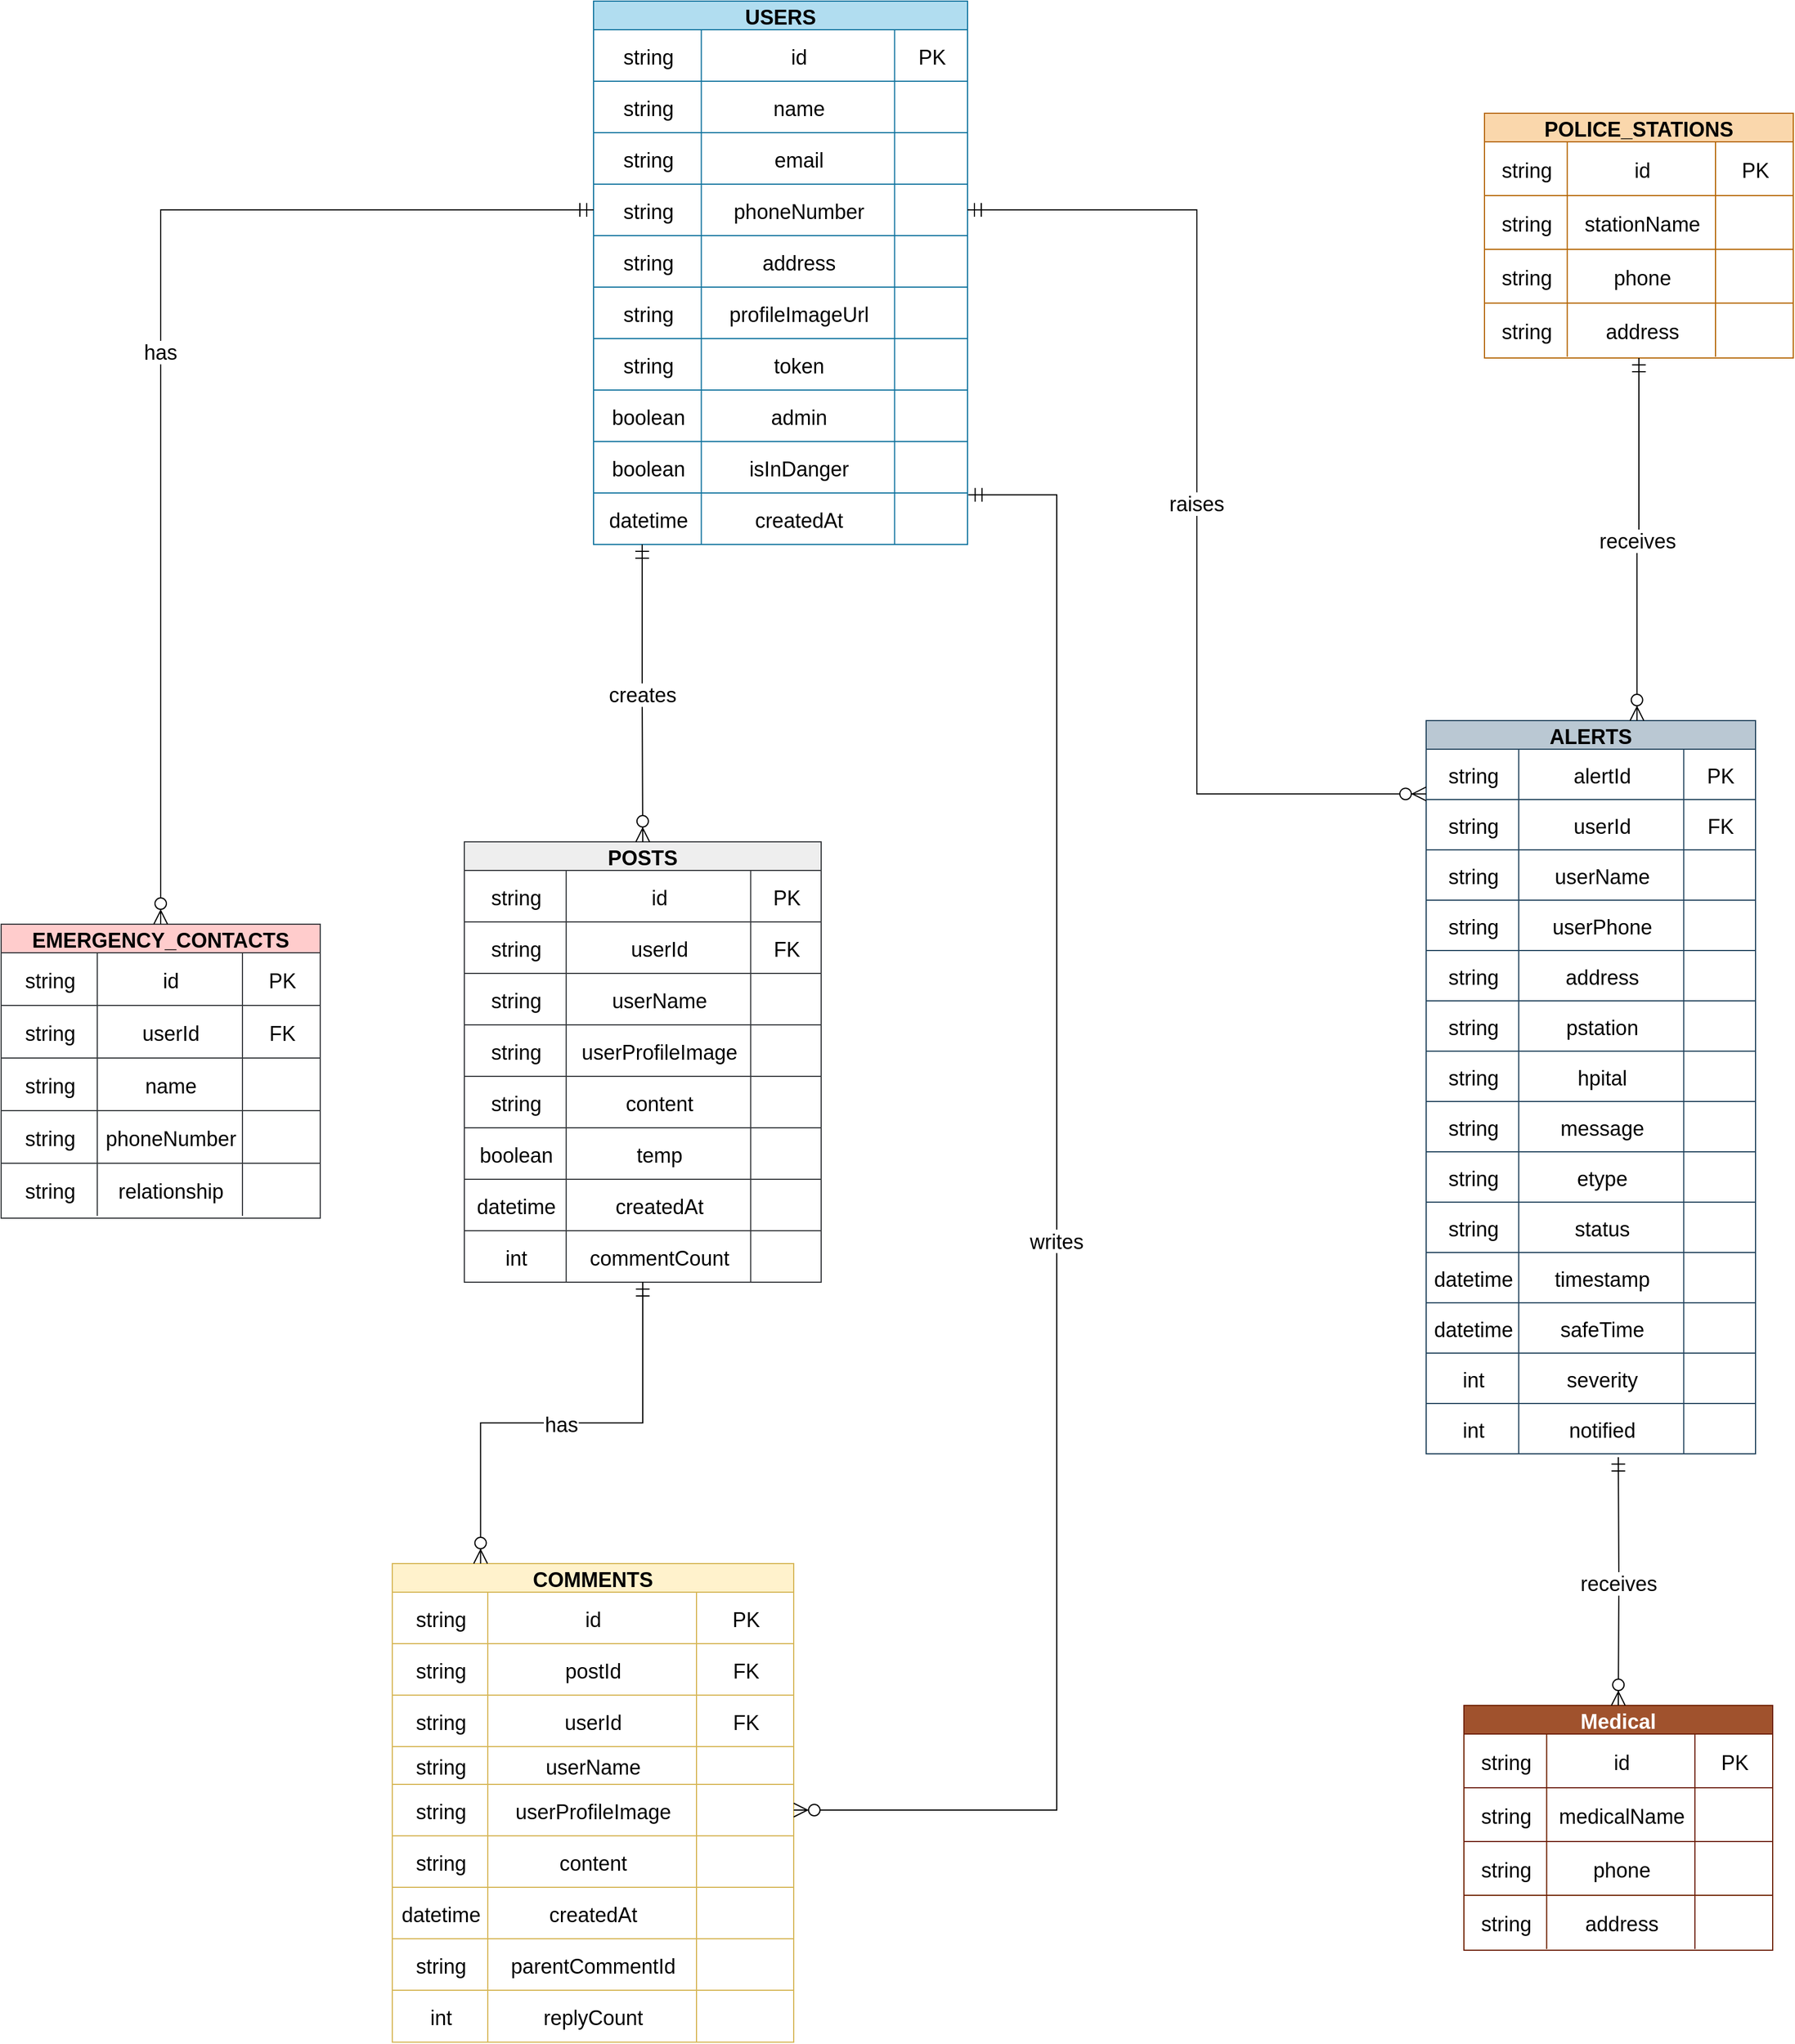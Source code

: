 <mxfile version="28.1.1">
  <diagram name="Page-1" id="XUSlKl80u0VkjJxmAcLJ">
    <mxGraphModel dx="3070" dy="1936" grid="0" gridSize="10" guides="1" tooltips="1" connect="1" arrows="1" fold="1" page="0" pageScale="1" pageWidth="1169" pageHeight="827" math="0" shadow="0">
      <root>
        <mxCell id="0" />
        <mxCell id="1" parent="0" />
        <mxCell id="9e8LTtCVws6JlIJ1aQSF-1" value="USERS" style="shape=table;startSize=25;container=1;collapsible=0;childLayout=tableLayout;fixedRows=1;rowLines=1;fontStyle=1;align=center;resizeLast=1;fontSize=18;fillColor=#b1ddf0;strokeColor=#10739e;" vertex="1" parent="1">
          <mxGeometry x="171" y="-29" width="327" height="475" as="geometry" />
        </mxCell>
        <mxCell id="9e8LTtCVws6JlIJ1aQSF-2" style="shape=tableRow;horizontal=0;startSize=0;swimlaneHead=0;swimlaneBody=0;fillColor=none;collapsible=0;dropTarget=0;points=[[0,0.5],[1,0.5]];portConstraint=eastwest;top=0;left=0;right=0;bottom=0;align=center;fontSize=18;" vertex="1" parent="9e8LTtCVws6JlIJ1aQSF-1">
          <mxGeometry y="25" width="327" height="45" as="geometry" />
        </mxCell>
        <mxCell id="9e8LTtCVws6JlIJ1aQSF-3" value="string" style="shape=partialRectangle;connectable=0;fillColor=none;top=0;left=0;bottom=0;right=0;align=center;spacingLeft=2;overflow=hidden;fontSize=18;" vertex="1" parent="9e8LTtCVws6JlIJ1aQSF-2">
          <mxGeometry width="94.214" height="45" as="geometry">
            <mxRectangle width="94.214" height="45" as="alternateBounds" />
          </mxGeometry>
        </mxCell>
        <mxCell id="9e8LTtCVws6JlIJ1aQSF-4" value="id" style="shape=partialRectangle;connectable=0;fillColor=none;top=0;left=0;bottom=0;right=0;align=center;spacingLeft=2;overflow=hidden;fontSize=18;" vertex="1" parent="9e8LTtCVws6JlIJ1aQSF-2">
          <mxGeometry x="94.214" width="169.0" height="45" as="geometry">
            <mxRectangle width="169.0" height="45" as="alternateBounds" />
          </mxGeometry>
        </mxCell>
        <mxCell id="9e8LTtCVws6JlIJ1aQSF-5" value="PK" style="shape=partialRectangle;connectable=0;fillColor=none;top=0;left=0;bottom=0;right=0;align=center;spacingLeft=2;overflow=hidden;fontSize=18;" vertex="1" parent="9e8LTtCVws6JlIJ1aQSF-2">
          <mxGeometry x="263.214" width="63.786" height="45" as="geometry">
            <mxRectangle width="63.786" height="45" as="alternateBounds" />
          </mxGeometry>
        </mxCell>
        <mxCell id="9e8LTtCVws6JlIJ1aQSF-6" style="shape=tableRow;horizontal=0;startSize=0;swimlaneHead=0;swimlaneBody=0;fillColor=none;collapsible=0;dropTarget=0;points=[[0,0.5],[1,0.5]];portConstraint=eastwest;top=0;left=0;right=0;bottom=0;align=center;fontSize=18;" vertex="1" parent="9e8LTtCVws6JlIJ1aQSF-1">
          <mxGeometry y="70" width="327" height="45" as="geometry" />
        </mxCell>
        <mxCell id="9e8LTtCVws6JlIJ1aQSF-7" value="string" style="shape=partialRectangle;connectable=0;fillColor=none;top=0;left=0;bottom=0;right=0;align=center;spacingLeft=2;overflow=hidden;fontSize=18;" vertex="1" parent="9e8LTtCVws6JlIJ1aQSF-6">
          <mxGeometry width="94.214" height="45" as="geometry">
            <mxRectangle width="94.214" height="45" as="alternateBounds" />
          </mxGeometry>
        </mxCell>
        <mxCell id="9e8LTtCVws6JlIJ1aQSF-8" value="name" style="shape=partialRectangle;connectable=0;fillColor=none;top=0;left=0;bottom=0;right=0;align=center;spacingLeft=2;overflow=hidden;fontSize=18;" vertex="1" parent="9e8LTtCVws6JlIJ1aQSF-6">
          <mxGeometry x="94.214" width="169.0" height="45" as="geometry">
            <mxRectangle width="169.0" height="45" as="alternateBounds" />
          </mxGeometry>
        </mxCell>
        <mxCell id="9e8LTtCVws6JlIJ1aQSF-9" value="" style="shape=partialRectangle;connectable=0;fillColor=none;top=0;left=0;bottom=0;right=0;align=center;spacingLeft=2;overflow=hidden;fontSize=18;" vertex="1" parent="9e8LTtCVws6JlIJ1aQSF-6">
          <mxGeometry x="263.214" width="63.786" height="45" as="geometry">
            <mxRectangle width="63.786" height="45" as="alternateBounds" />
          </mxGeometry>
        </mxCell>
        <mxCell id="9e8LTtCVws6JlIJ1aQSF-10" style="shape=tableRow;horizontal=0;startSize=0;swimlaneHead=0;swimlaneBody=0;fillColor=none;collapsible=0;dropTarget=0;points=[[0,0.5],[1,0.5]];portConstraint=eastwest;top=0;left=0;right=0;bottom=0;align=center;fontSize=18;" vertex="1" parent="9e8LTtCVws6JlIJ1aQSF-1">
          <mxGeometry y="115" width="327" height="45" as="geometry" />
        </mxCell>
        <mxCell id="9e8LTtCVws6JlIJ1aQSF-11" value="string" style="shape=partialRectangle;connectable=0;fillColor=none;top=0;left=0;bottom=0;right=0;align=center;spacingLeft=2;overflow=hidden;fontSize=18;" vertex="1" parent="9e8LTtCVws6JlIJ1aQSF-10">
          <mxGeometry width="94.214" height="45" as="geometry">
            <mxRectangle width="94.214" height="45" as="alternateBounds" />
          </mxGeometry>
        </mxCell>
        <mxCell id="9e8LTtCVws6JlIJ1aQSF-12" value="email" style="shape=partialRectangle;connectable=0;fillColor=none;top=0;left=0;bottom=0;right=0;align=center;spacingLeft=2;overflow=hidden;fontSize=18;" vertex="1" parent="9e8LTtCVws6JlIJ1aQSF-10">
          <mxGeometry x="94.214" width="169.0" height="45" as="geometry">
            <mxRectangle width="169.0" height="45" as="alternateBounds" />
          </mxGeometry>
        </mxCell>
        <mxCell id="9e8LTtCVws6JlIJ1aQSF-13" value="" style="shape=partialRectangle;connectable=0;fillColor=none;top=0;left=0;bottom=0;right=0;align=center;spacingLeft=2;overflow=hidden;fontSize=18;" vertex="1" parent="9e8LTtCVws6JlIJ1aQSF-10">
          <mxGeometry x="263.214" width="63.786" height="45" as="geometry">
            <mxRectangle width="63.786" height="45" as="alternateBounds" />
          </mxGeometry>
        </mxCell>
        <mxCell id="9e8LTtCVws6JlIJ1aQSF-14" style="shape=tableRow;horizontal=0;startSize=0;swimlaneHead=0;swimlaneBody=0;fillColor=none;collapsible=0;dropTarget=0;points=[[0,0.5],[1,0.5]];portConstraint=eastwest;top=0;left=0;right=0;bottom=0;align=center;fontSize=18;" vertex="1" parent="9e8LTtCVws6JlIJ1aQSF-1">
          <mxGeometry y="160" width="327" height="45" as="geometry" />
        </mxCell>
        <mxCell id="9e8LTtCVws6JlIJ1aQSF-15" value="string" style="shape=partialRectangle;connectable=0;fillColor=none;top=0;left=0;bottom=0;right=0;align=center;spacingLeft=2;overflow=hidden;fontSize=18;" vertex="1" parent="9e8LTtCVws6JlIJ1aQSF-14">
          <mxGeometry width="94.214" height="45" as="geometry">
            <mxRectangle width="94.214" height="45" as="alternateBounds" />
          </mxGeometry>
        </mxCell>
        <mxCell id="9e8LTtCVws6JlIJ1aQSF-16" value="phoneNumber" style="shape=partialRectangle;connectable=0;fillColor=none;top=0;left=0;bottom=0;right=0;align=center;spacingLeft=2;overflow=hidden;fontSize=18;" vertex="1" parent="9e8LTtCVws6JlIJ1aQSF-14">
          <mxGeometry x="94.214" width="169.0" height="45" as="geometry">
            <mxRectangle width="169.0" height="45" as="alternateBounds" />
          </mxGeometry>
        </mxCell>
        <mxCell id="9e8LTtCVws6JlIJ1aQSF-17" value="" style="shape=partialRectangle;connectable=0;fillColor=none;top=0;left=0;bottom=0;right=0;align=center;spacingLeft=2;overflow=hidden;fontSize=18;" vertex="1" parent="9e8LTtCVws6JlIJ1aQSF-14">
          <mxGeometry x="263.214" width="63.786" height="45" as="geometry">
            <mxRectangle width="63.786" height="45" as="alternateBounds" />
          </mxGeometry>
        </mxCell>
        <mxCell id="9e8LTtCVws6JlIJ1aQSF-18" style="shape=tableRow;horizontal=0;startSize=0;swimlaneHead=0;swimlaneBody=0;fillColor=none;collapsible=0;dropTarget=0;points=[[0,0.5],[1,0.5]];portConstraint=eastwest;top=0;left=0;right=0;bottom=0;align=center;fontSize=18;" vertex="1" parent="9e8LTtCVws6JlIJ1aQSF-1">
          <mxGeometry y="205" width="327" height="45" as="geometry" />
        </mxCell>
        <mxCell id="9e8LTtCVws6JlIJ1aQSF-19" value="string" style="shape=partialRectangle;connectable=0;fillColor=none;top=0;left=0;bottom=0;right=0;align=center;spacingLeft=2;overflow=hidden;fontSize=18;" vertex="1" parent="9e8LTtCVws6JlIJ1aQSF-18">
          <mxGeometry width="94.214" height="45" as="geometry">
            <mxRectangle width="94.214" height="45" as="alternateBounds" />
          </mxGeometry>
        </mxCell>
        <mxCell id="9e8LTtCVws6JlIJ1aQSF-20" value="address" style="shape=partialRectangle;connectable=0;fillColor=none;top=0;left=0;bottom=0;right=0;align=center;spacingLeft=2;overflow=hidden;fontSize=18;" vertex="1" parent="9e8LTtCVws6JlIJ1aQSF-18">
          <mxGeometry x="94.214" width="169.0" height="45" as="geometry">
            <mxRectangle width="169.0" height="45" as="alternateBounds" />
          </mxGeometry>
        </mxCell>
        <mxCell id="9e8LTtCVws6JlIJ1aQSF-21" value="" style="shape=partialRectangle;connectable=0;fillColor=none;top=0;left=0;bottom=0;right=0;align=center;spacingLeft=2;overflow=hidden;fontSize=18;" vertex="1" parent="9e8LTtCVws6JlIJ1aQSF-18">
          <mxGeometry x="263.214" width="63.786" height="45" as="geometry">
            <mxRectangle width="63.786" height="45" as="alternateBounds" />
          </mxGeometry>
        </mxCell>
        <mxCell id="9e8LTtCVws6JlIJ1aQSF-22" style="shape=tableRow;horizontal=0;startSize=0;swimlaneHead=0;swimlaneBody=0;fillColor=none;collapsible=0;dropTarget=0;points=[[0,0.5],[1,0.5]];portConstraint=eastwest;top=0;left=0;right=0;bottom=0;align=center;fontSize=18;" vertex="1" parent="9e8LTtCVws6JlIJ1aQSF-1">
          <mxGeometry y="250" width="327" height="45" as="geometry" />
        </mxCell>
        <mxCell id="9e8LTtCVws6JlIJ1aQSF-23" value="string" style="shape=partialRectangle;connectable=0;fillColor=none;top=0;left=0;bottom=0;right=0;align=center;spacingLeft=2;overflow=hidden;fontSize=18;" vertex="1" parent="9e8LTtCVws6JlIJ1aQSF-22">
          <mxGeometry width="94.214" height="45" as="geometry">
            <mxRectangle width="94.214" height="45" as="alternateBounds" />
          </mxGeometry>
        </mxCell>
        <mxCell id="9e8LTtCVws6JlIJ1aQSF-24" value="profileImageUrl" style="shape=partialRectangle;connectable=0;fillColor=none;top=0;left=0;bottom=0;right=0;align=center;spacingLeft=2;overflow=hidden;fontSize=18;" vertex="1" parent="9e8LTtCVws6JlIJ1aQSF-22">
          <mxGeometry x="94.214" width="169.0" height="45" as="geometry">
            <mxRectangle width="169.0" height="45" as="alternateBounds" />
          </mxGeometry>
        </mxCell>
        <mxCell id="9e8LTtCVws6JlIJ1aQSF-25" value="" style="shape=partialRectangle;connectable=0;fillColor=none;top=0;left=0;bottom=0;right=0;align=center;spacingLeft=2;overflow=hidden;fontSize=18;" vertex="1" parent="9e8LTtCVws6JlIJ1aQSF-22">
          <mxGeometry x="263.214" width="63.786" height="45" as="geometry">
            <mxRectangle width="63.786" height="45" as="alternateBounds" />
          </mxGeometry>
        </mxCell>
        <mxCell id="9e8LTtCVws6JlIJ1aQSF-26" style="shape=tableRow;horizontal=0;startSize=0;swimlaneHead=0;swimlaneBody=0;fillColor=none;collapsible=0;dropTarget=0;points=[[0,0.5],[1,0.5]];portConstraint=eastwest;top=0;left=0;right=0;bottom=0;align=center;fontSize=18;" vertex="1" parent="9e8LTtCVws6JlIJ1aQSF-1">
          <mxGeometry y="295" width="327" height="45" as="geometry" />
        </mxCell>
        <mxCell id="9e8LTtCVws6JlIJ1aQSF-27" value="string" style="shape=partialRectangle;connectable=0;fillColor=none;top=0;left=0;bottom=0;right=0;align=center;spacingLeft=2;overflow=hidden;fontSize=18;" vertex="1" parent="9e8LTtCVws6JlIJ1aQSF-26">
          <mxGeometry width="94.214" height="45" as="geometry">
            <mxRectangle width="94.214" height="45" as="alternateBounds" />
          </mxGeometry>
        </mxCell>
        <mxCell id="9e8LTtCVws6JlIJ1aQSF-28" value="token" style="shape=partialRectangle;connectable=0;fillColor=none;top=0;left=0;bottom=0;right=0;align=center;spacingLeft=2;overflow=hidden;fontSize=18;" vertex="1" parent="9e8LTtCVws6JlIJ1aQSF-26">
          <mxGeometry x="94.214" width="169.0" height="45" as="geometry">
            <mxRectangle width="169.0" height="45" as="alternateBounds" />
          </mxGeometry>
        </mxCell>
        <mxCell id="9e8LTtCVws6JlIJ1aQSF-29" value="" style="shape=partialRectangle;connectable=0;fillColor=none;top=0;left=0;bottom=0;right=0;align=center;spacingLeft=2;overflow=hidden;fontSize=18;" vertex="1" parent="9e8LTtCVws6JlIJ1aQSF-26">
          <mxGeometry x="263.214" width="63.786" height="45" as="geometry">
            <mxRectangle width="63.786" height="45" as="alternateBounds" />
          </mxGeometry>
        </mxCell>
        <mxCell id="9e8LTtCVws6JlIJ1aQSF-30" style="shape=tableRow;horizontal=0;startSize=0;swimlaneHead=0;swimlaneBody=0;fillColor=none;collapsible=0;dropTarget=0;points=[[0,0.5],[1,0.5]];portConstraint=eastwest;top=0;left=0;right=0;bottom=0;align=center;fontSize=18;" vertex="1" parent="9e8LTtCVws6JlIJ1aQSF-1">
          <mxGeometry y="340" width="327" height="45" as="geometry" />
        </mxCell>
        <mxCell id="9e8LTtCVws6JlIJ1aQSF-31" value="boolean" style="shape=partialRectangle;connectable=0;fillColor=none;top=0;left=0;bottom=0;right=0;align=center;spacingLeft=2;overflow=hidden;fontSize=18;" vertex="1" parent="9e8LTtCVws6JlIJ1aQSF-30">
          <mxGeometry width="94.214" height="45" as="geometry">
            <mxRectangle width="94.214" height="45" as="alternateBounds" />
          </mxGeometry>
        </mxCell>
        <mxCell id="9e8LTtCVws6JlIJ1aQSF-32" value="admin" style="shape=partialRectangle;connectable=0;fillColor=none;top=0;left=0;bottom=0;right=0;align=center;spacingLeft=2;overflow=hidden;fontSize=18;" vertex="1" parent="9e8LTtCVws6JlIJ1aQSF-30">
          <mxGeometry x="94.214" width="169.0" height="45" as="geometry">
            <mxRectangle width="169.0" height="45" as="alternateBounds" />
          </mxGeometry>
        </mxCell>
        <mxCell id="9e8LTtCVws6JlIJ1aQSF-33" value="" style="shape=partialRectangle;connectable=0;fillColor=none;top=0;left=0;bottom=0;right=0;align=center;spacingLeft=2;overflow=hidden;fontSize=18;" vertex="1" parent="9e8LTtCVws6JlIJ1aQSF-30">
          <mxGeometry x="263.214" width="63.786" height="45" as="geometry">
            <mxRectangle width="63.786" height="45" as="alternateBounds" />
          </mxGeometry>
        </mxCell>
        <mxCell id="9e8LTtCVws6JlIJ1aQSF-34" style="shape=tableRow;horizontal=0;startSize=0;swimlaneHead=0;swimlaneBody=0;fillColor=none;collapsible=0;dropTarget=0;points=[[0,0.5],[1,0.5]];portConstraint=eastwest;top=0;left=0;right=0;bottom=0;align=center;fontSize=18;" vertex="1" parent="9e8LTtCVws6JlIJ1aQSF-1">
          <mxGeometry y="385" width="327" height="45" as="geometry" />
        </mxCell>
        <mxCell id="9e8LTtCVws6JlIJ1aQSF-35" value="boolean" style="shape=partialRectangle;connectable=0;fillColor=none;top=0;left=0;bottom=0;right=0;align=center;spacingLeft=2;overflow=hidden;fontSize=18;" vertex="1" parent="9e8LTtCVws6JlIJ1aQSF-34">
          <mxGeometry width="94.214" height="45" as="geometry">
            <mxRectangle width="94.214" height="45" as="alternateBounds" />
          </mxGeometry>
        </mxCell>
        <mxCell id="9e8LTtCVws6JlIJ1aQSF-36" value="isInDanger" style="shape=partialRectangle;connectable=0;fillColor=none;top=0;left=0;bottom=0;right=0;align=center;spacingLeft=2;overflow=hidden;fontSize=18;" vertex="1" parent="9e8LTtCVws6JlIJ1aQSF-34">
          <mxGeometry x="94.214" width="169.0" height="45" as="geometry">
            <mxRectangle width="169.0" height="45" as="alternateBounds" />
          </mxGeometry>
        </mxCell>
        <mxCell id="9e8LTtCVws6JlIJ1aQSF-37" value="" style="shape=partialRectangle;connectable=0;fillColor=none;top=0;left=0;bottom=0;right=0;align=center;spacingLeft=2;overflow=hidden;fontSize=18;" vertex="1" parent="9e8LTtCVws6JlIJ1aQSF-34">
          <mxGeometry x="263.214" width="63.786" height="45" as="geometry">
            <mxRectangle width="63.786" height="45" as="alternateBounds" />
          </mxGeometry>
        </mxCell>
        <mxCell id="9e8LTtCVws6JlIJ1aQSF-38" style="shape=tableRow;horizontal=0;startSize=0;swimlaneHead=0;swimlaneBody=0;fillColor=none;collapsible=0;dropTarget=0;points=[[0,0.5],[1,0.5]];portConstraint=eastwest;top=0;left=0;right=0;bottom=0;align=center;fontSize=18;" vertex="1" parent="9e8LTtCVws6JlIJ1aQSF-1">
          <mxGeometry y="430" width="327" height="45" as="geometry" />
        </mxCell>
        <mxCell id="9e8LTtCVws6JlIJ1aQSF-39" value="datetime" style="shape=partialRectangle;connectable=0;fillColor=none;top=0;left=0;bottom=0;right=0;align=center;spacingLeft=2;overflow=hidden;fontSize=18;" vertex="1" parent="9e8LTtCVws6JlIJ1aQSF-38">
          <mxGeometry width="94.214" height="45" as="geometry">
            <mxRectangle width="94.214" height="45" as="alternateBounds" />
          </mxGeometry>
        </mxCell>
        <mxCell id="9e8LTtCVws6JlIJ1aQSF-40" value="createdAt" style="shape=partialRectangle;connectable=0;fillColor=none;top=0;left=0;bottom=0;right=0;align=center;spacingLeft=2;overflow=hidden;fontSize=18;" vertex="1" parent="9e8LTtCVws6JlIJ1aQSF-38">
          <mxGeometry x="94.214" width="169.0" height="45" as="geometry">
            <mxRectangle width="169.0" height="45" as="alternateBounds" />
          </mxGeometry>
        </mxCell>
        <mxCell id="9e8LTtCVws6JlIJ1aQSF-41" value="" style="shape=partialRectangle;connectable=0;fillColor=none;top=0;left=0;bottom=0;right=0;align=center;spacingLeft=2;overflow=hidden;fontSize=18;" vertex="1" parent="9e8LTtCVws6JlIJ1aQSF-38">
          <mxGeometry x="263.214" width="63.786" height="45" as="geometry">
            <mxRectangle width="63.786" height="45" as="alternateBounds" />
          </mxGeometry>
        </mxCell>
        <mxCell id="9e8LTtCVws6JlIJ1aQSF-42" value="EMERGENCY_CONTACTS" style="shape=table;startSize=25;container=1;collapsible=0;childLayout=tableLayout;fixedRows=1;rowLines=1;fontStyle=1;align=center;resizeLast=1;fontSize=18;fillColor=#ffcccc;strokeColor=#36393d;" vertex="1" parent="1">
          <mxGeometry x="-347" y="778" width="279" height="257" as="geometry" />
        </mxCell>
        <mxCell id="9e8LTtCVws6JlIJ1aQSF-43" style="shape=tableRow;horizontal=0;startSize=0;swimlaneHead=0;swimlaneBody=0;fillColor=none;collapsible=0;dropTarget=0;points=[[0,0.5],[1,0.5]];portConstraint=eastwest;top=0;left=0;right=0;bottom=0;align=center;fontSize=18;" vertex="1" parent="9e8LTtCVws6JlIJ1aQSF-42">
          <mxGeometry y="25" width="279" height="46" as="geometry" />
        </mxCell>
        <mxCell id="9e8LTtCVws6JlIJ1aQSF-44" value="string" style="shape=partialRectangle;connectable=0;fillColor=none;top=0;left=0;bottom=0;right=0;align=center;spacingLeft=2;overflow=hidden;fontSize=18;" vertex="1" parent="9e8LTtCVws6JlIJ1aQSF-43">
          <mxGeometry width="84.071" height="46" as="geometry">
            <mxRectangle width="84.071" height="46" as="alternateBounds" />
          </mxGeometry>
        </mxCell>
        <mxCell id="9e8LTtCVws6JlIJ1aQSF-45" value="id" style="shape=partialRectangle;connectable=0;fillColor=none;top=0;left=0;bottom=0;right=0;align=center;spacingLeft=2;overflow=hidden;fontSize=18;" vertex="1" parent="9e8LTtCVws6JlIJ1aQSF-43">
          <mxGeometry x="84.071" width="126.929" height="46" as="geometry">
            <mxRectangle width="126.929" height="46" as="alternateBounds" />
          </mxGeometry>
        </mxCell>
        <mxCell id="9e8LTtCVws6JlIJ1aQSF-46" value="PK" style="shape=partialRectangle;connectable=0;fillColor=none;top=0;left=0;bottom=0;right=0;align=center;spacingLeft=2;overflow=hidden;fontSize=18;" vertex="1" parent="9e8LTtCVws6JlIJ1aQSF-43">
          <mxGeometry x="211" width="68" height="46" as="geometry">
            <mxRectangle width="68" height="46" as="alternateBounds" />
          </mxGeometry>
        </mxCell>
        <mxCell id="9e8LTtCVws6JlIJ1aQSF-47" style="shape=tableRow;horizontal=0;startSize=0;swimlaneHead=0;swimlaneBody=0;fillColor=none;collapsible=0;dropTarget=0;points=[[0,0.5],[1,0.5]];portConstraint=eastwest;top=0;left=0;right=0;bottom=0;align=center;fontSize=18;" vertex="1" parent="9e8LTtCVws6JlIJ1aQSF-42">
          <mxGeometry y="71" width="279" height="46" as="geometry" />
        </mxCell>
        <mxCell id="9e8LTtCVws6JlIJ1aQSF-48" value="string" style="shape=partialRectangle;connectable=0;fillColor=none;top=0;left=0;bottom=0;right=0;align=center;spacingLeft=2;overflow=hidden;fontSize=18;" vertex="1" parent="9e8LTtCVws6JlIJ1aQSF-47">
          <mxGeometry width="84.071" height="46" as="geometry">
            <mxRectangle width="84.071" height="46" as="alternateBounds" />
          </mxGeometry>
        </mxCell>
        <mxCell id="9e8LTtCVws6JlIJ1aQSF-49" value="userId" style="shape=partialRectangle;connectable=0;fillColor=none;top=0;left=0;bottom=0;right=0;align=center;spacingLeft=2;overflow=hidden;fontSize=18;" vertex="1" parent="9e8LTtCVws6JlIJ1aQSF-47">
          <mxGeometry x="84.071" width="126.929" height="46" as="geometry">
            <mxRectangle width="126.929" height="46" as="alternateBounds" />
          </mxGeometry>
        </mxCell>
        <mxCell id="9e8LTtCVws6JlIJ1aQSF-50" value="FK" style="shape=partialRectangle;connectable=0;fillColor=none;top=0;left=0;bottom=0;right=0;align=center;spacingLeft=2;overflow=hidden;fontSize=18;" vertex="1" parent="9e8LTtCVws6JlIJ1aQSF-47">
          <mxGeometry x="211" width="68" height="46" as="geometry">
            <mxRectangle width="68" height="46" as="alternateBounds" />
          </mxGeometry>
        </mxCell>
        <mxCell id="9e8LTtCVws6JlIJ1aQSF-51" style="shape=tableRow;horizontal=0;startSize=0;swimlaneHead=0;swimlaneBody=0;fillColor=none;collapsible=0;dropTarget=0;points=[[0,0.5],[1,0.5]];portConstraint=eastwest;top=0;left=0;right=0;bottom=0;align=center;fontSize=18;" vertex="1" parent="9e8LTtCVws6JlIJ1aQSF-42">
          <mxGeometry y="117" width="279" height="46" as="geometry" />
        </mxCell>
        <mxCell id="9e8LTtCVws6JlIJ1aQSF-52" value="string" style="shape=partialRectangle;connectable=0;fillColor=none;top=0;left=0;bottom=0;right=0;align=center;spacingLeft=2;overflow=hidden;fontSize=18;" vertex="1" parent="9e8LTtCVws6JlIJ1aQSF-51">
          <mxGeometry width="84.071" height="46" as="geometry">
            <mxRectangle width="84.071" height="46" as="alternateBounds" />
          </mxGeometry>
        </mxCell>
        <mxCell id="9e8LTtCVws6JlIJ1aQSF-53" value="name" style="shape=partialRectangle;connectable=0;fillColor=none;top=0;left=0;bottom=0;right=0;align=center;spacingLeft=2;overflow=hidden;fontSize=18;" vertex="1" parent="9e8LTtCVws6JlIJ1aQSF-51">
          <mxGeometry x="84.071" width="126.929" height="46" as="geometry">
            <mxRectangle width="126.929" height="46" as="alternateBounds" />
          </mxGeometry>
        </mxCell>
        <mxCell id="9e8LTtCVws6JlIJ1aQSF-54" value="" style="shape=partialRectangle;connectable=0;fillColor=none;top=0;left=0;bottom=0;right=0;align=center;spacingLeft=2;overflow=hidden;fontSize=18;" vertex="1" parent="9e8LTtCVws6JlIJ1aQSF-51">
          <mxGeometry x="211" width="68" height="46" as="geometry">
            <mxRectangle width="68" height="46" as="alternateBounds" />
          </mxGeometry>
        </mxCell>
        <mxCell id="9e8LTtCVws6JlIJ1aQSF-55" style="shape=tableRow;horizontal=0;startSize=0;swimlaneHead=0;swimlaneBody=0;fillColor=none;collapsible=0;dropTarget=0;points=[[0,0.5],[1,0.5]];portConstraint=eastwest;top=0;left=0;right=0;bottom=0;align=center;fontSize=18;" vertex="1" parent="9e8LTtCVws6JlIJ1aQSF-42">
          <mxGeometry y="163" width="279" height="46" as="geometry" />
        </mxCell>
        <mxCell id="9e8LTtCVws6JlIJ1aQSF-56" value="string" style="shape=partialRectangle;connectable=0;fillColor=none;top=0;left=0;bottom=0;right=0;align=center;spacingLeft=2;overflow=hidden;fontSize=18;" vertex="1" parent="9e8LTtCVws6JlIJ1aQSF-55">
          <mxGeometry width="84.071" height="46" as="geometry">
            <mxRectangle width="84.071" height="46" as="alternateBounds" />
          </mxGeometry>
        </mxCell>
        <mxCell id="9e8LTtCVws6JlIJ1aQSF-57" value="phoneNumber" style="shape=partialRectangle;connectable=0;fillColor=none;top=0;left=0;bottom=0;right=0;align=center;spacingLeft=2;overflow=hidden;fontSize=18;" vertex="1" parent="9e8LTtCVws6JlIJ1aQSF-55">
          <mxGeometry x="84.071" width="126.929" height="46" as="geometry">
            <mxRectangle width="126.929" height="46" as="alternateBounds" />
          </mxGeometry>
        </mxCell>
        <mxCell id="9e8LTtCVws6JlIJ1aQSF-58" value="" style="shape=partialRectangle;connectable=0;fillColor=none;top=0;left=0;bottom=0;right=0;align=center;spacingLeft=2;overflow=hidden;fontSize=18;" vertex="1" parent="9e8LTtCVws6JlIJ1aQSF-55">
          <mxGeometry x="211" width="68" height="46" as="geometry">
            <mxRectangle width="68" height="46" as="alternateBounds" />
          </mxGeometry>
        </mxCell>
        <mxCell id="9e8LTtCVws6JlIJ1aQSF-59" style="shape=tableRow;horizontal=0;startSize=0;swimlaneHead=0;swimlaneBody=0;fillColor=none;collapsible=0;dropTarget=0;points=[[0,0.5],[1,0.5]];portConstraint=eastwest;top=0;left=0;right=0;bottom=0;align=center;fontSize=18;" vertex="1" parent="9e8LTtCVws6JlIJ1aQSF-42">
          <mxGeometry y="209" width="279" height="46" as="geometry" />
        </mxCell>
        <mxCell id="9e8LTtCVws6JlIJ1aQSF-60" value="string" style="shape=partialRectangle;connectable=0;fillColor=none;top=0;left=0;bottom=0;right=0;align=center;spacingLeft=2;overflow=hidden;fontSize=18;" vertex="1" parent="9e8LTtCVws6JlIJ1aQSF-59">
          <mxGeometry width="84.071" height="46" as="geometry">
            <mxRectangle width="84.071" height="46" as="alternateBounds" />
          </mxGeometry>
        </mxCell>
        <mxCell id="9e8LTtCVws6JlIJ1aQSF-61" value="relationship" style="shape=partialRectangle;connectable=0;fillColor=none;top=0;left=0;bottom=0;right=0;align=center;spacingLeft=2;overflow=hidden;fontSize=18;" vertex="1" parent="9e8LTtCVws6JlIJ1aQSF-59">
          <mxGeometry x="84.071" width="126.929" height="46" as="geometry">
            <mxRectangle width="126.929" height="46" as="alternateBounds" />
          </mxGeometry>
        </mxCell>
        <mxCell id="9e8LTtCVws6JlIJ1aQSF-62" value="" style="shape=partialRectangle;connectable=0;fillColor=none;top=0;left=0;bottom=0;right=0;align=center;spacingLeft=2;overflow=hidden;fontSize=18;" vertex="1" parent="9e8LTtCVws6JlIJ1aQSF-59">
          <mxGeometry x="211" width="68" height="46" as="geometry">
            <mxRectangle width="68" height="46" as="alternateBounds" />
          </mxGeometry>
        </mxCell>
        <mxCell id="9e8LTtCVws6JlIJ1aQSF-63" value="POSTS" style="shape=table;startSize=25;container=1;collapsible=0;childLayout=tableLayout;fixedRows=1;rowLines=1;fontStyle=1;align=center;resizeLast=1;fontSize=18;fillColor=#eeeeee;strokeColor=#36393d;" vertex="1" parent="1">
          <mxGeometry x="58" y="706" width="312" height="385" as="geometry" />
        </mxCell>
        <mxCell id="9e8LTtCVws6JlIJ1aQSF-64" style="shape=tableRow;horizontal=0;startSize=0;swimlaneHead=0;swimlaneBody=0;fillColor=none;collapsible=0;dropTarget=0;points=[[0,0.5],[1,0.5]];portConstraint=eastwest;top=0;left=0;right=0;bottom=0;align=center;fontSize=18;" vertex="1" parent="9e8LTtCVws6JlIJ1aQSF-63">
          <mxGeometry y="25" width="312" height="45" as="geometry" />
        </mxCell>
        <mxCell id="9e8LTtCVws6JlIJ1aQSF-65" value="string" style="shape=partialRectangle;connectable=0;fillColor=none;top=0;left=0;bottom=0;right=0;align=center;spacingLeft=2;overflow=hidden;fontSize=18;" vertex="1" parent="9e8LTtCVws6JlIJ1aQSF-64">
          <mxGeometry width="89.071" height="45" as="geometry">
            <mxRectangle width="89.071" height="45" as="alternateBounds" />
          </mxGeometry>
        </mxCell>
        <mxCell id="9e8LTtCVws6JlIJ1aQSF-66" value="id" style="shape=partialRectangle;connectable=0;fillColor=none;top=0;left=0;bottom=0;right=0;align=center;spacingLeft=2;overflow=hidden;fontSize=18;" vertex="1" parent="9e8LTtCVws6JlIJ1aQSF-64">
          <mxGeometry x="89.071" width="161.286" height="45" as="geometry">
            <mxRectangle width="161.286" height="45" as="alternateBounds" />
          </mxGeometry>
        </mxCell>
        <mxCell id="9e8LTtCVws6JlIJ1aQSF-67" value="PK" style="shape=partialRectangle;connectable=0;fillColor=none;top=0;left=0;bottom=0;right=0;align=center;spacingLeft=2;overflow=hidden;fontSize=18;" vertex="1" parent="9e8LTtCVws6JlIJ1aQSF-64">
          <mxGeometry x="250.357" width="61.643" height="45" as="geometry">
            <mxRectangle width="61.643" height="45" as="alternateBounds" />
          </mxGeometry>
        </mxCell>
        <mxCell id="9e8LTtCVws6JlIJ1aQSF-68" style="shape=tableRow;horizontal=0;startSize=0;swimlaneHead=0;swimlaneBody=0;fillColor=none;collapsible=0;dropTarget=0;points=[[0,0.5],[1,0.5]];portConstraint=eastwest;top=0;left=0;right=0;bottom=0;align=center;fontSize=18;" vertex="1" parent="9e8LTtCVws6JlIJ1aQSF-63">
          <mxGeometry y="70" width="312" height="45" as="geometry" />
        </mxCell>
        <mxCell id="9e8LTtCVws6JlIJ1aQSF-69" value="string" style="shape=partialRectangle;connectable=0;fillColor=none;top=0;left=0;bottom=0;right=0;align=center;spacingLeft=2;overflow=hidden;fontSize=18;" vertex="1" parent="9e8LTtCVws6JlIJ1aQSF-68">
          <mxGeometry width="89.071" height="45" as="geometry">
            <mxRectangle width="89.071" height="45" as="alternateBounds" />
          </mxGeometry>
        </mxCell>
        <mxCell id="9e8LTtCVws6JlIJ1aQSF-70" value="userId" style="shape=partialRectangle;connectable=0;fillColor=none;top=0;left=0;bottom=0;right=0;align=center;spacingLeft=2;overflow=hidden;fontSize=18;" vertex="1" parent="9e8LTtCVws6JlIJ1aQSF-68">
          <mxGeometry x="89.071" width="161.286" height="45" as="geometry">
            <mxRectangle width="161.286" height="45" as="alternateBounds" />
          </mxGeometry>
        </mxCell>
        <mxCell id="9e8LTtCVws6JlIJ1aQSF-71" value="FK" style="shape=partialRectangle;connectable=0;fillColor=none;top=0;left=0;bottom=0;right=0;align=center;spacingLeft=2;overflow=hidden;fontSize=18;" vertex="1" parent="9e8LTtCVws6JlIJ1aQSF-68">
          <mxGeometry x="250.357" width="61.643" height="45" as="geometry">
            <mxRectangle width="61.643" height="45" as="alternateBounds" />
          </mxGeometry>
        </mxCell>
        <mxCell id="9e8LTtCVws6JlIJ1aQSF-72" style="shape=tableRow;horizontal=0;startSize=0;swimlaneHead=0;swimlaneBody=0;fillColor=none;collapsible=0;dropTarget=0;points=[[0,0.5],[1,0.5]];portConstraint=eastwest;top=0;left=0;right=0;bottom=0;align=center;fontSize=18;" vertex="1" parent="9e8LTtCVws6JlIJ1aQSF-63">
          <mxGeometry y="115" width="312" height="45" as="geometry" />
        </mxCell>
        <mxCell id="9e8LTtCVws6JlIJ1aQSF-73" value="string" style="shape=partialRectangle;connectable=0;fillColor=none;top=0;left=0;bottom=0;right=0;align=center;spacingLeft=2;overflow=hidden;fontSize=18;" vertex="1" parent="9e8LTtCVws6JlIJ1aQSF-72">
          <mxGeometry width="89.071" height="45" as="geometry">
            <mxRectangle width="89.071" height="45" as="alternateBounds" />
          </mxGeometry>
        </mxCell>
        <mxCell id="9e8LTtCVws6JlIJ1aQSF-74" value="userName" style="shape=partialRectangle;connectable=0;fillColor=none;top=0;left=0;bottom=0;right=0;align=center;spacingLeft=2;overflow=hidden;fontSize=18;" vertex="1" parent="9e8LTtCVws6JlIJ1aQSF-72">
          <mxGeometry x="89.071" width="161.286" height="45" as="geometry">
            <mxRectangle width="161.286" height="45" as="alternateBounds" />
          </mxGeometry>
        </mxCell>
        <mxCell id="9e8LTtCVws6JlIJ1aQSF-75" value="" style="shape=partialRectangle;connectable=0;fillColor=none;top=0;left=0;bottom=0;right=0;align=center;spacingLeft=2;overflow=hidden;fontSize=18;" vertex="1" parent="9e8LTtCVws6JlIJ1aQSF-72">
          <mxGeometry x="250.357" width="61.643" height="45" as="geometry">
            <mxRectangle width="61.643" height="45" as="alternateBounds" />
          </mxGeometry>
        </mxCell>
        <mxCell id="9e8LTtCVws6JlIJ1aQSF-76" style="shape=tableRow;horizontal=0;startSize=0;swimlaneHead=0;swimlaneBody=0;fillColor=none;collapsible=0;dropTarget=0;points=[[0,0.5],[1,0.5]];portConstraint=eastwest;top=0;left=0;right=0;bottom=0;align=center;fontSize=18;" vertex="1" parent="9e8LTtCVws6JlIJ1aQSF-63">
          <mxGeometry y="160" width="312" height="45" as="geometry" />
        </mxCell>
        <mxCell id="9e8LTtCVws6JlIJ1aQSF-77" value="string" style="shape=partialRectangle;connectable=0;fillColor=none;top=0;left=0;bottom=0;right=0;align=center;spacingLeft=2;overflow=hidden;fontSize=18;" vertex="1" parent="9e8LTtCVws6JlIJ1aQSF-76">
          <mxGeometry width="89.071" height="45" as="geometry">
            <mxRectangle width="89.071" height="45" as="alternateBounds" />
          </mxGeometry>
        </mxCell>
        <mxCell id="9e8LTtCVws6JlIJ1aQSF-78" value="userProfileImage" style="shape=partialRectangle;connectable=0;fillColor=none;top=0;left=0;bottom=0;right=0;align=center;spacingLeft=2;overflow=hidden;fontSize=18;" vertex="1" parent="9e8LTtCVws6JlIJ1aQSF-76">
          <mxGeometry x="89.071" width="161.286" height="45" as="geometry">
            <mxRectangle width="161.286" height="45" as="alternateBounds" />
          </mxGeometry>
        </mxCell>
        <mxCell id="9e8LTtCVws6JlIJ1aQSF-79" value="" style="shape=partialRectangle;connectable=0;fillColor=none;top=0;left=0;bottom=0;right=0;align=center;spacingLeft=2;overflow=hidden;fontSize=18;" vertex="1" parent="9e8LTtCVws6JlIJ1aQSF-76">
          <mxGeometry x="250.357" width="61.643" height="45" as="geometry">
            <mxRectangle width="61.643" height="45" as="alternateBounds" />
          </mxGeometry>
        </mxCell>
        <mxCell id="9e8LTtCVws6JlIJ1aQSF-80" style="shape=tableRow;horizontal=0;startSize=0;swimlaneHead=0;swimlaneBody=0;fillColor=none;collapsible=0;dropTarget=0;points=[[0,0.5],[1,0.5]];portConstraint=eastwest;top=0;left=0;right=0;bottom=0;align=center;fontSize=18;" vertex="1" parent="9e8LTtCVws6JlIJ1aQSF-63">
          <mxGeometry y="205" width="312" height="45" as="geometry" />
        </mxCell>
        <mxCell id="9e8LTtCVws6JlIJ1aQSF-81" value="string" style="shape=partialRectangle;connectable=0;fillColor=none;top=0;left=0;bottom=0;right=0;align=center;spacingLeft=2;overflow=hidden;fontSize=18;" vertex="1" parent="9e8LTtCVws6JlIJ1aQSF-80">
          <mxGeometry width="89.071" height="45" as="geometry">
            <mxRectangle width="89.071" height="45" as="alternateBounds" />
          </mxGeometry>
        </mxCell>
        <mxCell id="9e8LTtCVws6JlIJ1aQSF-82" value="content" style="shape=partialRectangle;connectable=0;fillColor=none;top=0;left=0;bottom=0;right=0;align=center;spacingLeft=2;overflow=hidden;fontSize=18;" vertex="1" parent="9e8LTtCVws6JlIJ1aQSF-80">
          <mxGeometry x="89.071" width="161.286" height="45" as="geometry">
            <mxRectangle width="161.286" height="45" as="alternateBounds" />
          </mxGeometry>
        </mxCell>
        <mxCell id="9e8LTtCVws6JlIJ1aQSF-83" value="" style="shape=partialRectangle;connectable=0;fillColor=none;top=0;left=0;bottom=0;right=0;align=center;spacingLeft=2;overflow=hidden;fontSize=18;" vertex="1" parent="9e8LTtCVws6JlIJ1aQSF-80">
          <mxGeometry x="250.357" width="61.643" height="45" as="geometry">
            <mxRectangle width="61.643" height="45" as="alternateBounds" />
          </mxGeometry>
        </mxCell>
        <mxCell id="9e8LTtCVws6JlIJ1aQSF-84" style="shape=tableRow;horizontal=0;startSize=0;swimlaneHead=0;swimlaneBody=0;fillColor=none;collapsible=0;dropTarget=0;points=[[0,0.5],[1,0.5]];portConstraint=eastwest;top=0;left=0;right=0;bottom=0;align=center;fontSize=18;" vertex="1" parent="9e8LTtCVws6JlIJ1aQSF-63">
          <mxGeometry y="250" width="312" height="45" as="geometry" />
        </mxCell>
        <mxCell id="9e8LTtCVws6JlIJ1aQSF-85" value="boolean" style="shape=partialRectangle;connectable=0;fillColor=none;top=0;left=0;bottom=0;right=0;align=center;spacingLeft=2;overflow=hidden;fontSize=18;" vertex="1" parent="9e8LTtCVws6JlIJ1aQSF-84">
          <mxGeometry width="89.071" height="45" as="geometry">
            <mxRectangle width="89.071" height="45" as="alternateBounds" />
          </mxGeometry>
        </mxCell>
        <mxCell id="9e8LTtCVws6JlIJ1aQSF-86" value="temp" style="shape=partialRectangle;connectable=0;fillColor=none;top=0;left=0;bottom=0;right=0;align=center;spacingLeft=2;overflow=hidden;fontSize=18;" vertex="1" parent="9e8LTtCVws6JlIJ1aQSF-84">
          <mxGeometry x="89.071" width="161.286" height="45" as="geometry">
            <mxRectangle width="161.286" height="45" as="alternateBounds" />
          </mxGeometry>
        </mxCell>
        <mxCell id="9e8LTtCVws6JlIJ1aQSF-87" value="" style="shape=partialRectangle;connectable=0;fillColor=none;top=0;left=0;bottom=0;right=0;align=center;spacingLeft=2;overflow=hidden;fontSize=18;" vertex="1" parent="9e8LTtCVws6JlIJ1aQSF-84">
          <mxGeometry x="250.357" width="61.643" height="45" as="geometry">
            <mxRectangle width="61.643" height="45" as="alternateBounds" />
          </mxGeometry>
        </mxCell>
        <mxCell id="9e8LTtCVws6JlIJ1aQSF-88" style="shape=tableRow;horizontal=0;startSize=0;swimlaneHead=0;swimlaneBody=0;fillColor=none;collapsible=0;dropTarget=0;points=[[0,0.5],[1,0.5]];portConstraint=eastwest;top=0;left=0;right=0;bottom=0;align=center;fontSize=18;" vertex="1" parent="9e8LTtCVws6JlIJ1aQSF-63">
          <mxGeometry y="295" width="312" height="45" as="geometry" />
        </mxCell>
        <mxCell id="9e8LTtCVws6JlIJ1aQSF-89" value="datetime" style="shape=partialRectangle;connectable=0;fillColor=none;top=0;left=0;bottom=0;right=0;align=center;spacingLeft=2;overflow=hidden;fontSize=18;" vertex="1" parent="9e8LTtCVws6JlIJ1aQSF-88">
          <mxGeometry width="89.071" height="45" as="geometry">
            <mxRectangle width="89.071" height="45" as="alternateBounds" />
          </mxGeometry>
        </mxCell>
        <mxCell id="9e8LTtCVws6JlIJ1aQSF-90" value="createdAt" style="shape=partialRectangle;connectable=0;fillColor=none;top=0;left=0;bottom=0;right=0;align=center;spacingLeft=2;overflow=hidden;fontSize=18;" vertex="1" parent="9e8LTtCVws6JlIJ1aQSF-88">
          <mxGeometry x="89.071" width="161.286" height="45" as="geometry">
            <mxRectangle width="161.286" height="45" as="alternateBounds" />
          </mxGeometry>
        </mxCell>
        <mxCell id="9e8LTtCVws6JlIJ1aQSF-91" value="" style="shape=partialRectangle;connectable=0;fillColor=none;top=0;left=0;bottom=0;right=0;align=center;spacingLeft=2;overflow=hidden;fontSize=18;" vertex="1" parent="9e8LTtCVws6JlIJ1aQSF-88">
          <mxGeometry x="250.357" width="61.643" height="45" as="geometry">
            <mxRectangle width="61.643" height="45" as="alternateBounds" />
          </mxGeometry>
        </mxCell>
        <mxCell id="9e8LTtCVws6JlIJ1aQSF-92" style="shape=tableRow;horizontal=0;startSize=0;swimlaneHead=0;swimlaneBody=0;fillColor=none;collapsible=0;dropTarget=0;points=[[0,0.5],[1,0.5]];portConstraint=eastwest;top=0;left=0;right=0;bottom=0;align=center;fontSize=18;" vertex="1" parent="9e8LTtCVws6JlIJ1aQSF-63">
          <mxGeometry y="340" width="312" height="45" as="geometry" />
        </mxCell>
        <mxCell id="9e8LTtCVws6JlIJ1aQSF-93" value="int" style="shape=partialRectangle;connectable=0;fillColor=none;top=0;left=0;bottom=0;right=0;align=center;spacingLeft=2;overflow=hidden;fontSize=18;" vertex="1" parent="9e8LTtCVws6JlIJ1aQSF-92">
          <mxGeometry width="89.071" height="45" as="geometry">
            <mxRectangle width="89.071" height="45" as="alternateBounds" />
          </mxGeometry>
        </mxCell>
        <mxCell id="9e8LTtCVws6JlIJ1aQSF-94" value="commentCount" style="shape=partialRectangle;connectable=0;fillColor=none;top=0;left=0;bottom=0;right=0;align=center;spacingLeft=2;overflow=hidden;fontSize=18;" vertex="1" parent="9e8LTtCVws6JlIJ1aQSF-92">
          <mxGeometry x="89.071" width="161.286" height="45" as="geometry">
            <mxRectangle width="161.286" height="45" as="alternateBounds" />
          </mxGeometry>
        </mxCell>
        <mxCell id="9e8LTtCVws6JlIJ1aQSF-95" value="" style="shape=partialRectangle;connectable=0;fillColor=none;top=0;left=0;bottom=0;right=0;align=center;spacingLeft=2;overflow=hidden;fontSize=18;" vertex="1" parent="9e8LTtCVws6JlIJ1aQSF-92">
          <mxGeometry x="250.357" width="61.643" height="45" as="geometry">
            <mxRectangle width="61.643" height="45" as="alternateBounds" />
          </mxGeometry>
        </mxCell>
        <mxCell id="9e8LTtCVws6JlIJ1aQSF-96" value="COMMENTS" style="shape=table;startSize=25;container=1;collapsible=0;childLayout=tableLayout;fixedRows=1;rowLines=1;fontStyle=1;align=center;resizeLast=1;fontSize=18;fillColor=#fff2cc;strokeColor=#d6b656;" vertex="1" parent="1">
          <mxGeometry x="-5" y="1337" width="351" height="418.357" as="geometry" />
        </mxCell>
        <mxCell id="9e8LTtCVws6JlIJ1aQSF-97" style="shape=tableRow;horizontal=0;startSize=0;swimlaneHead=0;swimlaneBody=0;fillColor=none;collapsible=0;dropTarget=0;points=[[0,0.5],[1,0.5]];portConstraint=eastwest;top=0;left=0;right=0;bottom=0;align=center;fontSize=18;" vertex="1" parent="9e8LTtCVws6JlIJ1aQSF-96">
          <mxGeometry y="25" width="351" height="45" as="geometry" />
        </mxCell>
        <mxCell id="9e8LTtCVws6JlIJ1aQSF-98" value="string" style="shape=partialRectangle;connectable=0;fillColor=none;top=0;left=0;bottom=0;right=0;align=center;spacingLeft=2;overflow=hidden;fontSize=18;" vertex="1" parent="9e8LTtCVws6JlIJ1aQSF-97">
          <mxGeometry width="83.5" height="45" as="geometry">
            <mxRectangle width="83.5" height="45" as="alternateBounds" />
          </mxGeometry>
        </mxCell>
        <mxCell id="9e8LTtCVws6JlIJ1aQSF-99" value="id" style="shape=partialRectangle;connectable=0;fillColor=none;top=0;left=0;bottom=0;right=0;align=center;spacingLeft=2;overflow=hidden;fontSize=18;" vertex="1" parent="9e8LTtCVws6JlIJ1aQSF-97">
          <mxGeometry x="83.5" width="182.5" height="45" as="geometry">
            <mxRectangle width="182.5" height="45" as="alternateBounds" />
          </mxGeometry>
        </mxCell>
        <mxCell id="9e8LTtCVws6JlIJ1aQSF-100" value="PK" style="shape=partialRectangle;connectable=0;fillColor=none;top=0;left=0;bottom=0;right=0;align=center;spacingLeft=2;overflow=hidden;fontSize=18;" vertex="1" parent="9e8LTtCVws6JlIJ1aQSF-97">
          <mxGeometry x="266" width="85" height="45" as="geometry">
            <mxRectangle width="85" height="45" as="alternateBounds" />
          </mxGeometry>
        </mxCell>
        <mxCell id="9e8LTtCVws6JlIJ1aQSF-101" style="shape=tableRow;horizontal=0;startSize=0;swimlaneHead=0;swimlaneBody=0;fillColor=none;collapsible=0;dropTarget=0;points=[[0,0.5],[1,0.5]];portConstraint=eastwest;top=0;left=0;right=0;bottom=0;align=center;fontSize=18;" vertex="1" parent="9e8LTtCVws6JlIJ1aQSF-96">
          <mxGeometry y="70" width="351" height="45" as="geometry" />
        </mxCell>
        <mxCell id="9e8LTtCVws6JlIJ1aQSF-102" value="string" style="shape=partialRectangle;connectable=0;fillColor=none;top=0;left=0;bottom=0;right=0;align=center;spacingLeft=2;overflow=hidden;fontSize=18;" vertex="1" parent="9e8LTtCVws6JlIJ1aQSF-101">
          <mxGeometry width="83.5" height="45" as="geometry">
            <mxRectangle width="83.5" height="45" as="alternateBounds" />
          </mxGeometry>
        </mxCell>
        <mxCell id="9e8LTtCVws6JlIJ1aQSF-103" value="postId" style="shape=partialRectangle;connectable=0;fillColor=none;top=0;left=0;bottom=0;right=0;align=center;spacingLeft=2;overflow=hidden;fontSize=18;" vertex="1" parent="9e8LTtCVws6JlIJ1aQSF-101">
          <mxGeometry x="83.5" width="182.5" height="45" as="geometry">
            <mxRectangle width="182.5" height="45" as="alternateBounds" />
          </mxGeometry>
        </mxCell>
        <mxCell id="9e8LTtCVws6JlIJ1aQSF-104" value="FK" style="shape=partialRectangle;connectable=0;fillColor=none;top=0;left=0;bottom=0;right=0;align=center;spacingLeft=2;overflow=hidden;fontSize=18;" vertex="1" parent="9e8LTtCVws6JlIJ1aQSF-101">
          <mxGeometry x="266" width="85" height="45" as="geometry">
            <mxRectangle width="85" height="45" as="alternateBounds" />
          </mxGeometry>
        </mxCell>
        <mxCell id="9e8LTtCVws6JlIJ1aQSF-105" style="shape=tableRow;horizontal=0;startSize=0;swimlaneHead=0;swimlaneBody=0;fillColor=none;collapsible=0;dropTarget=0;points=[[0,0.5],[1,0.5]];portConstraint=eastwest;top=0;left=0;right=0;bottom=0;align=center;fontSize=18;" vertex="1" parent="9e8LTtCVws6JlIJ1aQSF-96">
          <mxGeometry y="115" width="351" height="45" as="geometry" />
        </mxCell>
        <mxCell id="9e8LTtCVws6JlIJ1aQSF-106" value="string" style="shape=partialRectangle;connectable=0;fillColor=none;top=0;left=0;bottom=0;right=0;align=center;spacingLeft=2;overflow=hidden;fontSize=18;" vertex="1" parent="9e8LTtCVws6JlIJ1aQSF-105">
          <mxGeometry width="83.5" height="45" as="geometry">
            <mxRectangle width="83.5" height="45" as="alternateBounds" />
          </mxGeometry>
        </mxCell>
        <mxCell id="9e8LTtCVws6JlIJ1aQSF-107" value="userId" style="shape=partialRectangle;connectable=0;fillColor=none;top=0;left=0;bottom=0;right=0;align=center;spacingLeft=2;overflow=hidden;fontSize=18;" vertex="1" parent="9e8LTtCVws6JlIJ1aQSF-105">
          <mxGeometry x="83.5" width="182.5" height="45" as="geometry">
            <mxRectangle width="182.5" height="45" as="alternateBounds" />
          </mxGeometry>
        </mxCell>
        <mxCell id="9e8LTtCVws6JlIJ1aQSF-108" value="FK" style="shape=partialRectangle;connectable=0;fillColor=none;top=0;left=0;bottom=0;right=0;align=center;spacingLeft=2;overflow=hidden;fontSize=18;" vertex="1" parent="9e8LTtCVws6JlIJ1aQSF-105">
          <mxGeometry x="266" width="85" height="45" as="geometry">
            <mxRectangle width="85" height="45" as="alternateBounds" />
          </mxGeometry>
        </mxCell>
        <mxCell id="9e8LTtCVws6JlIJ1aQSF-109" style="shape=tableRow;horizontal=0;startSize=0;swimlaneHead=0;swimlaneBody=0;fillColor=none;collapsible=0;dropTarget=0;points=[[0,0.5],[1,0.5]];portConstraint=eastwest;top=0;left=0;right=0;bottom=0;align=center;fontSize=18;" vertex="1" parent="9e8LTtCVws6JlIJ1aQSF-96">
          <mxGeometry y="160" width="351" height="33" as="geometry" />
        </mxCell>
        <mxCell id="9e8LTtCVws6JlIJ1aQSF-110" value="string" style="shape=partialRectangle;connectable=0;fillColor=none;top=0;left=0;bottom=0;right=0;align=center;spacingLeft=2;overflow=hidden;fontSize=18;" vertex="1" parent="9e8LTtCVws6JlIJ1aQSF-109">
          <mxGeometry width="83.5" height="33" as="geometry">
            <mxRectangle width="83.5" height="33" as="alternateBounds" />
          </mxGeometry>
        </mxCell>
        <mxCell id="9e8LTtCVws6JlIJ1aQSF-111" value="userName" style="shape=partialRectangle;connectable=0;fillColor=none;top=0;left=0;bottom=0;right=0;align=center;spacingLeft=2;overflow=hidden;fontSize=18;" vertex="1" parent="9e8LTtCVws6JlIJ1aQSF-109">
          <mxGeometry x="83.5" width="182.5" height="33" as="geometry">
            <mxRectangle width="182.5" height="33" as="alternateBounds" />
          </mxGeometry>
        </mxCell>
        <mxCell id="9e8LTtCVws6JlIJ1aQSF-112" value="" style="shape=partialRectangle;connectable=0;fillColor=none;top=0;left=0;bottom=0;right=0;align=center;spacingLeft=2;overflow=hidden;fontSize=18;" vertex="1" parent="9e8LTtCVws6JlIJ1aQSF-109">
          <mxGeometry x="266" width="85" height="33" as="geometry">
            <mxRectangle width="85" height="33" as="alternateBounds" />
          </mxGeometry>
        </mxCell>
        <mxCell id="9e8LTtCVws6JlIJ1aQSF-113" style="shape=tableRow;horizontal=0;startSize=0;swimlaneHead=0;swimlaneBody=0;fillColor=none;collapsible=0;dropTarget=0;points=[[0,0.5],[1,0.5]];portConstraint=eastwest;top=0;left=0;right=0;bottom=0;align=center;fontSize=18;" vertex="1" parent="9e8LTtCVws6JlIJ1aQSF-96">
          <mxGeometry y="193" width="351" height="45" as="geometry" />
        </mxCell>
        <mxCell id="9e8LTtCVws6JlIJ1aQSF-114" value="string" style="shape=partialRectangle;connectable=0;fillColor=none;top=0;left=0;bottom=0;right=0;align=center;spacingLeft=2;overflow=hidden;fontSize=18;" vertex="1" parent="9e8LTtCVws6JlIJ1aQSF-113">
          <mxGeometry width="83.5" height="45" as="geometry">
            <mxRectangle width="83.5" height="45" as="alternateBounds" />
          </mxGeometry>
        </mxCell>
        <mxCell id="9e8LTtCVws6JlIJ1aQSF-115" value="userProfileImage" style="shape=partialRectangle;connectable=0;fillColor=none;top=0;left=0;bottom=0;right=0;align=center;spacingLeft=2;overflow=hidden;fontSize=18;" vertex="1" parent="9e8LTtCVws6JlIJ1aQSF-113">
          <mxGeometry x="83.5" width="182.5" height="45" as="geometry">
            <mxRectangle width="182.5" height="45" as="alternateBounds" />
          </mxGeometry>
        </mxCell>
        <mxCell id="9e8LTtCVws6JlIJ1aQSF-116" value="" style="shape=partialRectangle;connectable=0;fillColor=none;top=0;left=0;bottom=0;right=0;align=center;spacingLeft=2;overflow=hidden;fontSize=18;" vertex="1" parent="9e8LTtCVws6JlIJ1aQSF-113">
          <mxGeometry x="266" width="85" height="45" as="geometry">
            <mxRectangle width="85" height="45" as="alternateBounds" />
          </mxGeometry>
        </mxCell>
        <mxCell id="9e8LTtCVws6JlIJ1aQSF-117" style="shape=tableRow;horizontal=0;startSize=0;swimlaneHead=0;swimlaneBody=0;fillColor=none;collapsible=0;dropTarget=0;points=[[0,0.5],[1,0.5]];portConstraint=eastwest;top=0;left=0;right=0;bottom=0;align=center;fontSize=18;" vertex="1" parent="9e8LTtCVws6JlIJ1aQSF-96">
          <mxGeometry y="238" width="351" height="45" as="geometry" />
        </mxCell>
        <mxCell id="9e8LTtCVws6JlIJ1aQSF-118" value="string" style="shape=partialRectangle;connectable=0;fillColor=none;top=0;left=0;bottom=0;right=0;align=center;spacingLeft=2;overflow=hidden;fontSize=18;" vertex="1" parent="9e8LTtCVws6JlIJ1aQSF-117">
          <mxGeometry width="83.5" height="45" as="geometry">
            <mxRectangle width="83.5" height="45" as="alternateBounds" />
          </mxGeometry>
        </mxCell>
        <mxCell id="9e8LTtCVws6JlIJ1aQSF-119" value="content" style="shape=partialRectangle;connectable=0;fillColor=none;top=0;left=0;bottom=0;right=0;align=center;spacingLeft=2;overflow=hidden;fontSize=18;" vertex="1" parent="9e8LTtCVws6JlIJ1aQSF-117">
          <mxGeometry x="83.5" width="182.5" height="45" as="geometry">
            <mxRectangle width="182.5" height="45" as="alternateBounds" />
          </mxGeometry>
        </mxCell>
        <mxCell id="9e8LTtCVws6JlIJ1aQSF-120" value="" style="shape=partialRectangle;connectable=0;fillColor=none;top=0;left=0;bottom=0;right=0;align=center;spacingLeft=2;overflow=hidden;fontSize=18;" vertex="1" parent="9e8LTtCVws6JlIJ1aQSF-117">
          <mxGeometry x="266" width="85" height="45" as="geometry">
            <mxRectangle width="85" height="45" as="alternateBounds" />
          </mxGeometry>
        </mxCell>
        <mxCell id="9e8LTtCVws6JlIJ1aQSF-121" style="shape=tableRow;horizontal=0;startSize=0;swimlaneHead=0;swimlaneBody=0;fillColor=none;collapsible=0;dropTarget=0;points=[[0,0.5],[1,0.5]];portConstraint=eastwest;top=0;left=0;right=0;bottom=0;align=center;fontSize=18;" vertex="1" parent="9e8LTtCVws6JlIJ1aQSF-96">
          <mxGeometry y="283" width="351" height="45" as="geometry" />
        </mxCell>
        <mxCell id="9e8LTtCVws6JlIJ1aQSF-122" value="datetime" style="shape=partialRectangle;connectable=0;fillColor=none;top=0;left=0;bottom=0;right=0;align=center;spacingLeft=2;overflow=hidden;fontSize=18;" vertex="1" parent="9e8LTtCVws6JlIJ1aQSF-121">
          <mxGeometry width="83.5" height="45" as="geometry">
            <mxRectangle width="83.5" height="45" as="alternateBounds" />
          </mxGeometry>
        </mxCell>
        <mxCell id="9e8LTtCVws6JlIJ1aQSF-123" value="createdAt" style="shape=partialRectangle;connectable=0;fillColor=none;top=0;left=0;bottom=0;right=0;align=center;spacingLeft=2;overflow=hidden;fontSize=18;" vertex="1" parent="9e8LTtCVws6JlIJ1aQSF-121">
          <mxGeometry x="83.5" width="182.5" height="45" as="geometry">
            <mxRectangle width="182.5" height="45" as="alternateBounds" />
          </mxGeometry>
        </mxCell>
        <mxCell id="9e8LTtCVws6JlIJ1aQSF-124" value="" style="shape=partialRectangle;connectable=0;fillColor=none;top=0;left=0;bottom=0;right=0;align=center;spacingLeft=2;overflow=hidden;fontSize=18;" vertex="1" parent="9e8LTtCVws6JlIJ1aQSF-121">
          <mxGeometry x="266" width="85" height="45" as="geometry">
            <mxRectangle width="85" height="45" as="alternateBounds" />
          </mxGeometry>
        </mxCell>
        <mxCell id="9e8LTtCVws6JlIJ1aQSF-125" style="shape=tableRow;horizontal=0;startSize=0;swimlaneHead=0;swimlaneBody=0;fillColor=none;collapsible=0;dropTarget=0;points=[[0,0.5],[1,0.5]];portConstraint=eastwest;top=0;left=0;right=0;bottom=0;align=center;fontSize=18;" vertex="1" parent="9e8LTtCVws6JlIJ1aQSF-96">
          <mxGeometry y="328" width="351" height="45" as="geometry" />
        </mxCell>
        <mxCell id="9e8LTtCVws6JlIJ1aQSF-126" value="string" style="shape=partialRectangle;connectable=0;fillColor=none;top=0;left=0;bottom=0;right=0;align=center;spacingLeft=2;overflow=hidden;fontSize=18;" vertex="1" parent="9e8LTtCVws6JlIJ1aQSF-125">
          <mxGeometry width="83.5" height="45" as="geometry">
            <mxRectangle width="83.5" height="45" as="alternateBounds" />
          </mxGeometry>
        </mxCell>
        <mxCell id="9e8LTtCVws6JlIJ1aQSF-127" value="parentCommentId" style="shape=partialRectangle;connectable=0;fillColor=none;top=0;left=0;bottom=0;right=0;align=center;spacingLeft=2;overflow=hidden;fontSize=18;" vertex="1" parent="9e8LTtCVws6JlIJ1aQSF-125">
          <mxGeometry x="83.5" width="182.5" height="45" as="geometry">
            <mxRectangle width="182.5" height="45" as="alternateBounds" />
          </mxGeometry>
        </mxCell>
        <mxCell id="9e8LTtCVws6JlIJ1aQSF-128" value="" style="shape=partialRectangle;connectable=0;fillColor=none;top=0;left=0;bottom=0;right=0;align=center;spacingLeft=2;overflow=hidden;fontSize=18;" vertex="1" parent="9e8LTtCVws6JlIJ1aQSF-125">
          <mxGeometry x="266" width="85" height="45" as="geometry">
            <mxRectangle width="85" height="45" as="alternateBounds" />
          </mxGeometry>
        </mxCell>
        <mxCell id="9e8LTtCVws6JlIJ1aQSF-129" style="shape=tableRow;horizontal=0;startSize=0;swimlaneHead=0;swimlaneBody=0;fillColor=none;collapsible=0;dropTarget=0;points=[[0,0.5],[1,0.5]];portConstraint=eastwest;top=0;left=0;right=0;bottom=0;align=center;fontSize=18;" vertex="1" parent="9e8LTtCVws6JlIJ1aQSF-96">
          <mxGeometry y="373" width="351" height="45" as="geometry" />
        </mxCell>
        <mxCell id="9e8LTtCVws6JlIJ1aQSF-130" value="int" style="shape=partialRectangle;connectable=0;fillColor=none;top=0;left=0;bottom=0;right=0;align=center;spacingLeft=2;overflow=hidden;fontSize=18;" vertex="1" parent="9e8LTtCVws6JlIJ1aQSF-129">
          <mxGeometry width="83.5" height="45" as="geometry">
            <mxRectangle width="83.5" height="45" as="alternateBounds" />
          </mxGeometry>
        </mxCell>
        <mxCell id="9e8LTtCVws6JlIJ1aQSF-131" value="replyCount" style="shape=partialRectangle;connectable=0;fillColor=none;top=0;left=0;bottom=0;right=0;align=center;spacingLeft=2;overflow=hidden;fontSize=18;" vertex="1" parent="9e8LTtCVws6JlIJ1aQSF-129">
          <mxGeometry x="83.5" width="182.5" height="45" as="geometry">
            <mxRectangle width="182.5" height="45" as="alternateBounds" />
          </mxGeometry>
        </mxCell>
        <mxCell id="9e8LTtCVws6JlIJ1aQSF-132" value="" style="shape=partialRectangle;connectable=0;fillColor=none;top=0;left=0;bottom=0;right=0;align=center;spacingLeft=2;overflow=hidden;fontSize=18;" vertex="1" parent="9e8LTtCVws6JlIJ1aQSF-129">
          <mxGeometry x="266" width="85" height="45" as="geometry">
            <mxRectangle width="85" height="45" as="alternateBounds" />
          </mxGeometry>
        </mxCell>
        <mxCell id="9e8LTtCVws6JlIJ1aQSF-133" value="ALERTS" style="shape=table;startSize=25;container=1;collapsible=0;childLayout=tableLayout;fixedRows=1;rowLines=1;fontStyle=1;align=center;resizeLast=1;fontSize=18;fillColor=#bac8d3;strokeColor=#23445d;" vertex="1" parent="1">
          <mxGeometry x="899" y="600" width="288" height="641" as="geometry" />
        </mxCell>
        <mxCell id="9e8LTtCVws6JlIJ1aQSF-134" style="shape=tableRow;horizontal=0;startSize=0;swimlaneHead=0;swimlaneBody=0;fillColor=none;collapsible=0;dropTarget=0;points=[[0,0.5],[1,0.5]];portConstraint=eastwest;top=0;left=0;right=0;bottom=0;align=center;fontSize=18;" vertex="1" parent="9e8LTtCVws6JlIJ1aQSF-133">
          <mxGeometry y="25" width="288" height="44" as="geometry" />
        </mxCell>
        <mxCell id="9e8LTtCVws6JlIJ1aQSF-135" value="string" style="shape=partialRectangle;connectable=0;fillColor=none;top=0;left=0;bottom=0;right=0;align=center;spacingLeft=2;overflow=hidden;fontSize=18;" vertex="1" parent="9e8LTtCVws6JlIJ1aQSF-134">
          <mxGeometry width="80.929" height="44" as="geometry">
            <mxRectangle width="80.929" height="44" as="alternateBounds" />
          </mxGeometry>
        </mxCell>
        <mxCell id="9e8LTtCVws6JlIJ1aQSF-136" value="alertId" style="shape=partialRectangle;connectable=0;fillColor=none;top=0;left=0;bottom=0;right=0;align=center;spacingLeft=2;overflow=hidden;fontSize=18;" vertex="1" parent="9e8LTtCVws6JlIJ1aQSF-134">
          <mxGeometry x="80.929" width="144.286" height="44" as="geometry">
            <mxRectangle width="144.286" height="44" as="alternateBounds" />
          </mxGeometry>
        </mxCell>
        <mxCell id="9e8LTtCVws6JlIJ1aQSF-137" value="PK" style="shape=partialRectangle;connectable=0;fillColor=none;top=0;left=0;bottom=0;right=0;align=center;spacingLeft=2;overflow=hidden;fontSize=18;" vertex="1" parent="9e8LTtCVws6JlIJ1aQSF-134">
          <mxGeometry x="225.214" width="62.786" height="44" as="geometry">
            <mxRectangle width="62.786" height="44" as="alternateBounds" />
          </mxGeometry>
        </mxCell>
        <mxCell id="9e8LTtCVws6JlIJ1aQSF-138" style="shape=tableRow;horizontal=0;startSize=0;swimlaneHead=0;swimlaneBody=0;fillColor=none;collapsible=0;dropTarget=0;points=[[0,0.5],[1,0.5]];portConstraint=eastwest;top=0;left=0;right=0;bottom=0;align=center;fontSize=18;" vertex="1" parent="9e8LTtCVws6JlIJ1aQSF-133">
          <mxGeometry y="69" width="288" height="44" as="geometry" />
        </mxCell>
        <mxCell id="9e8LTtCVws6JlIJ1aQSF-139" value="string" style="shape=partialRectangle;connectable=0;fillColor=none;top=0;left=0;bottom=0;right=0;align=center;spacingLeft=2;overflow=hidden;fontSize=18;" vertex="1" parent="9e8LTtCVws6JlIJ1aQSF-138">
          <mxGeometry width="80.929" height="44" as="geometry">
            <mxRectangle width="80.929" height="44" as="alternateBounds" />
          </mxGeometry>
        </mxCell>
        <mxCell id="9e8LTtCVws6JlIJ1aQSF-140" value="userId" style="shape=partialRectangle;connectable=0;fillColor=none;top=0;left=0;bottom=0;right=0;align=center;spacingLeft=2;overflow=hidden;fontSize=18;" vertex="1" parent="9e8LTtCVws6JlIJ1aQSF-138">
          <mxGeometry x="80.929" width="144.286" height="44" as="geometry">
            <mxRectangle width="144.286" height="44" as="alternateBounds" />
          </mxGeometry>
        </mxCell>
        <mxCell id="9e8LTtCVws6JlIJ1aQSF-141" value="FK" style="shape=partialRectangle;connectable=0;fillColor=none;top=0;left=0;bottom=0;right=0;align=center;spacingLeft=2;overflow=hidden;fontSize=18;" vertex="1" parent="9e8LTtCVws6JlIJ1aQSF-138">
          <mxGeometry x="225.214" width="62.786" height="44" as="geometry">
            <mxRectangle width="62.786" height="44" as="alternateBounds" />
          </mxGeometry>
        </mxCell>
        <mxCell id="9e8LTtCVws6JlIJ1aQSF-142" style="shape=tableRow;horizontal=0;startSize=0;swimlaneHead=0;swimlaneBody=0;fillColor=none;collapsible=0;dropTarget=0;points=[[0,0.5],[1,0.5]];portConstraint=eastwest;top=0;left=0;right=0;bottom=0;align=center;fontSize=18;" vertex="1" parent="9e8LTtCVws6JlIJ1aQSF-133">
          <mxGeometry y="113" width="288" height="44" as="geometry" />
        </mxCell>
        <mxCell id="9e8LTtCVws6JlIJ1aQSF-143" value="string" style="shape=partialRectangle;connectable=0;fillColor=none;top=0;left=0;bottom=0;right=0;align=center;spacingLeft=2;overflow=hidden;fontSize=18;" vertex="1" parent="9e8LTtCVws6JlIJ1aQSF-142">
          <mxGeometry width="80.929" height="44" as="geometry">
            <mxRectangle width="80.929" height="44" as="alternateBounds" />
          </mxGeometry>
        </mxCell>
        <mxCell id="9e8LTtCVws6JlIJ1aQSF-144" value="userName" style="shape=partialRectangle;connectable=0;fillColor=none;top=0;left=0;bottom=0;right=0;align=center;spacingLeft=2;overflow=hidden;fontSize=18;" vertex="1" parent="9e8LTtCVws6JlIJ1aQSF-142">
          <mxGeometry x="80.929" width="144.286" height="44" as="geometry">
            <mxRectangle width="144.286" height="44" as="alternateBounds" />
          </mxGeometry>
        </mxCell>
        <mxCell id="9e8LTtCVws6JlIJ1aQSF-145" value="" style="shape=partialRectangle;connectable=0;fillColor=none;top=0;left=0;bottom=0;right=0;align=center;spacingLeft=2;overflow=hidden;fontSize=18;" vertex="1" parent="9e8LTtCVws6JlIJ1aQSF-142">
          <mxGeometry x="225.214" width="62.786" height="44" as="geometry">
            <mxRectangle width="62.786" height="44" as="alternateBounds" />
          </mxGeometry>
        </mxCell>
        <mxCell id="9e8LTtCVws6JlIJ1aQSF-146" style="shape=tableRow;horizontal=0;startSize=0;swimlaneHead=0;swimlaneBody=0;fillColor=none;collapsible=0;dropTarget=0;points=[[0,0.5],[1,0.5]];portConstraint=eastwest;top=0;left=0;right=0;bottom=0;align=center;fontSize=18;" vertex="1" parent="9e8LTtCVws6JlIJ1aQSF-133">
          <mxGeometry y="157" width="288" height="44" as="geometry" />
        </mxCell>
        <mxCell id="9e8LTtCVws6JlIJ1aQSF-147" value="string" style="shape=partialRectangle;connectable=0;fillColor=none;top=0;left=0;bottom=0;right=0;align=center;spacingLeft=2;overflow=hidden;fontSize=18;" vertex="1" parent="9e8LTtCVws6JlIJ1aQSF-146">
          <mxGeometry width="80.929" height="44" as="geometry">
            <mxRectangle width="80.929" height="44" as="alternateBounds" />
          </mxGeometry>
        </mxCell>
        <mxCell id="9e8LTtCVws6JlIJ1aQSF-148" value="userPhone" style="shape=partialRectangle;connectable=0;fillColor=none;top=0;left=0;bottom=0;right=0;align=center;spacingLeft=2;overflow=hidden;fontSize=18;" vertex="1" parent="9e8LTtCVws6JlIJ1aQSF-146">
          <mxGeometry x="80.929" width="144.286" height="44" as="geometry">
            <mxRectangle width="144.286" height="44" as="alternateBounds" />
          </mxGeometry>
        </mxCell>
        <mxCell id="9e8LTtCVws6JlIJ1aQSF-149" value="" style="shape=partialRectangle;connectable=0;fillColor=none;top=0;left=0;bottom=0;right=0;align=center;spacingLeft=2;overflow=hidden;fontSize=18;" vertex="1" parent="9e8LTtCVws6JlIJ1aQSF-146">
          <mxGeometry x="225.214" width="62.786" height="44" as="geometry">
            <mxRectangle width="62.786" height="44" as="alternateBounds" />
          </mxGeometry>
        </mxCell>
        <mxCell id="9e8LTtCVws6JlIJ1aQSF-150" style="shape=tableRow;horizontal=0;startSize=0;swimlaneHead=0;swimlaneBody=0;fillColor=none;collapsible=0;dropTarget=0;points=[[0,0.5],[1,0.5]];portConstraint=eastwest;top=0;left=0;right=0;bottom=0;align=center;fontSize=18;" vertex="1" parent="9e8LTtCVws6JlIJ1aQSF-133">
          <mxGeometry y="201" width="288" height="44" as="geometry" />
        </mxCell>
        <mxCell id="9e8LTtCVws6JlIJ1aQSF-151" value="string" style="shape=partialRectangle;connectable=0;fillColor=none;top=0;left=0;bottom=0;right=0;align=center;spacingLeft=2;overflow=hidden;fontSize=18;" vertex="1" parent="9e8LTtCVws6JlIJ1aQSF-150">
          <mxGeometry width="80.929" height="44" as="geometry">
            <mxRectangle width="80.929" height="44" as="alternateBounds" />
          </mxGeometry>
        </mxCell>
        <mxCell id="9e8LTtCVws6JlIJ1aQSF-152" value="address" style="shape=partialRectangle;connectable=0;fillColor=none;top=0;left=0;bottom=0;right=0;align=center;spacingLeft=2;overflow=hidden;fontSize=18;" vertex="1" parent="9e8LTtCVws6JlIJ1aQSF-150">
          <mxGeometry x="80.929" width="144.286" height="44" as="geometry">
            <mxRectangle width="144.286" height="44" as="alternateBounds" />
          </mxGeometry>
        </mxCell>
        <mxCell id="9e8LTtCVws6JlIJ1aQSF-153" value="" style="shape=partialRectangle;connectable=0;fillColor=none;top=0;left=0;bottom=0;right=0;align=center;spacingLeft=2;overflow=hidden;fontSize=18;" vertex="1" parent="9e8LTtCVws6JlIJ1aQSF-150">
          <mxGeometry x="225.214" width="62.786" height="44" as="geometry">
            <mxRectangle width="62.786" height="44" as="alternateBounds" />
          </mxGeometry>
        </mxCell>
        <mxCell id="9e8LTtCVws6JlIJ1aQSF-154" style="shape=tableRow;horizontal=0;startSize=0;swimlaneHead=0;swimlaneBody=0;fillColor=none;collapsible=0;dropTarget=0;points=[[0,0.5],[1,0.5]];portConstraint=eastwest;top=0;left=0;right=0;bottom=0;align=center;fontSize=18;" vertex="1" parent="9e8LTtCVws6JlIJ1aQSF-133">
          <mxGeometry y="245" width="288" height="44" as="geometry" />
        </mxCell>
        <mxCell id="9e8LTtCVws6JlIJ1aQSF-155" value="string" style="shape=partialRectangle;connectable=0;fillColor=none;top=0;left=0;bottom=0;right=0;align=center;spacingLeft=2;overflow=hidden;fontSize=18;" vertex="1" parent="9e8LTtCVws6JlIJ1aQSF-154">
          <mxGeometry width="80.929" height="44" as="geometry">
            <mxRectangle width="80.929" height="44" as="alternateBounds" />
          </mxGeometry>
        </mxCell>
        <mxCell id="9e8LTtCVws6JlIJ1aQSF-156" value="pstation" style="shape=partialRectangle;connectable=0;fillColor=none;top=0;left=0;bottom=0;right=0;align=center;spacingLeft=2;overflow=hidden;fontSize=18;" vertex="1" parent="9e8LTtCVws6JlIJ1aQSF-154">
          <mxGeometry x="80.929" width="144.286" height="44" as="geometry">
            <mxRectangle width="144.286" height="44" as="alternateBounds" />
          </mxGeometry>
        </mxCell>
        <mxCell id="9e8LTtCVws6JlIJ1aQSF-157" value="" style="shape=partialRectangle;connectable=0;fillColor=none;top=0;left=0;bottom=0;right=0;align=center;spacingLeft=2;overflow=hidden;fontSize=18;" vertex="1" parent="9e8LTtCVws6JlIJ1aQSF-154">
          <mxGeometry x="225.214" width="62.786" height="44" as="geometry">
            <mxRectangle width="62.786" height="44" as="alternateBounds" />
          </mxGeometry>
        </mxCell>
        <mxCell id="9e8LTtCVws6JlIJ1aQSF-158" style="shape=tableRow;horizontal=0;startSize=0;swimlaneHead=0;swimlaneBody=0;fillColor=none;collapsible=0;dropTarget=0;points=[[0,0.5],[1,0.5]];portConstraint=eastwest;top=0;left=0;right=0;bottom=0;align=center;fontSize=18;" vertex="1" parent="9e8LTtCVws6JlIJ1aQSF-133">
          <mxGeometry y="289" width="288" height="44" as="geometry" />
        </mxCell>
        <mxCell id="9e8LTtCVws6JlIJ1aQSF-159" value="string" style="shape=partialRectangle;connectable=0;fillColor=none;top=0;left=0;bottom=0;right=0;align=center;spacingLeft=2;overflow=hidden;fontSize=18;" vertex="1" parent="9e8LTtCVws6JlIJ1aQSF-158">
          <mxGeometry width="80.929" height="44" as="geometry">
            <mxRectangle width="80.929" height="44" as="alternateBounds" />
          </mxGeometry>
        </mxCell>
        <mxCell id="9e8LTtCVws6JlIJ1aQSF-160" value="hpital" style="shape=partialRectangle;connectable=0;fillColor=none;top=0;left=0;bottom=0;right=0;align=center;spacingLeft=2;overflow=hidden;fontSize=18;" vertex="1" parent="9e8LTtCVws6JlIJ1aQSF-158">
          <mxGeometry x="80.929" width="144.286" height="44" as="geometry">
            <mxRectangle width="144.286" height="44" as="alternateBounds" />
          </mxGeometry>
        </mxCell>
        <mxCell id="9e8LTtCVws6JlIJ1aQSF-161" value="" style="shape=partialRectangle;connectable=0;fillColor=none;top=0;left=0;bottom=0;right=0;align=center;spacingLeft=2;overflow=hidden;fontSize=18;" vertex="1" parent="9e8LTtCVws6JlIJ1aQSF-158">
          <mxGeometry x="225.214" width="62.786" height="44" as="geometry">
            <mxRectangle width="62.786" height="44" as="alternateBounds" />
          </mxGeometry>
        </mxCell>
        <mxCell id="9e8LTtCVws6JlIJ1aQSF-162" style="shape=tableRow;horizontal=0;startSize=0;swimlaneHead=0;swimlaneBody=0;fillColor=none;collapsible=0;dropTarget=0;points=[[0,0.5],[1,0.5]];portConstraint=eastwest;top=0;left=0;right=0;bottom=0;align=center;fontSize=18;" vertex="1" parent="9e8LTtCVws6JlIJ1aQSF-133">
          <mxGeometry y="333" width="288" height="44" as="geometry" />
        </mxCell>
        <mxCell id="9e8LTtCVws6JlIJ1aQSF-163" value="string" style="shape=partialRectangle;connectable=0;fillColor=none;top=0;left=0;bottom=0;right=0;align=center;spacingLeft=2;overflow=hidden;fontSize=18;" vertex="1" parent="9e8LTtCVws6JlIJ1aQSF-162">
          <mxGeometry width="80.929" height="44" as="geometry">
            <mxRectangle width="80.929" height="44" as="alternateBounds" />
          </mxGeometry>
        </mxCell>
        <mxCell id="9e8LTtCVws6JlIJ1aQSF-164" value="message" style="shape=partialRectangle;connectable=0;fillColor=none;top=0;left=0;bottom=0;right=0;align=center;spacingLeft=2;overflow=hidden;fontSize=18;" vertex="1" parent="9e8LTtCVws6JlIJ1aQSF-162">
          <mxGeometry x="80.929" width="144.286" height="44" as="geometry">
            <mxRectangle width="144.286" height="44" as="alternateBounds" />
          </mxGeometry>
        </mxCell>
        <mxCell id="9e8LTtCVws6JlIJ1aQSF-165" value="" style="shape=partialRectangle;connectable=0;fillColor=none;top=0;left=0;bottom=0;right=0;align=center;spacingLeft=2;overflow=hidden;fontSize=18;" vertex="1" parent="9e8LTtCVws6JlIJ1aQSF-162">
          <mxGeometry x="225.214" width="62.786" height="44" as="geometry">
            <mxRectangle width="62.786" height="44" as="alternateBounds" />
          </mxGeometry>
        </mxCell>
        <mxCell id="9e8LTtCVws6JlIJ1aQSF-166" style="shape=tableRow;horizontal=0;startSize=0;swimlaneHead=0;swimlaneBody=0;fillColor=none;collapsible=0;dropTarget=0;points=[[0,0.5],[1,0.5]];portConstraint=eastwest;top=0;left=0;right=0;bottom=0;align=center;fontSize=18;" vertex="1" parent="9e8LTtCVws6JlIJ1aQSF-133">
          <mxGeometry y="377" width="288" height="44" as="geometry" />
        </mxCell>
        <mxCell id="9e8LTtCVws6JlIJ1aQSF-167" value="string" style="shape=partialRectangle;connectable=0;fillColor=none;top=0;left=0;bottom=0;right=0;align=center;spacingLeft=2;overflow=hidden;fontSize=18;" vertex="1" parent="9e8LTtCVws6JlIJ1aQSF-166">
          <mxGeometry width="80.929" height="44" as="geometry">
            <mxRectangle width="80.929" height="44" as="alternateBounds" />
          </mxGeometry>
        </mxCell>
        <mxCell id="9e8LTtCVws6JlIJ1aQSF-168" value="etype" style="shape=partialRectangle;connectable=0;fillColor=none;top=0;left=0;bottom=0;right=0;align=center;spacingLeft=2;overflow=hidden;fontSize=18;" vertex="1" parent="9e8LTtCVws6JlIJ1aQSF-166">
          <mxGeometry x="80.929" width="144.286" height="44" as="geometry">
            <mxRectangle width="144.286" height="44" as="alternateBounds" />
          </mxGeometry>
        </mxCell>
        <mxCell id="9e8LTtCVws6JlIJ1aQSF-169" value="" style="shape=partialRectangle;connectable=0;fillColor=none;top=0;left=0;bottom=0;right=0;align=center;spacingLeft=2;overflow=hidden;fontSize=18;" vertex="1" parent="9e8LTtCVws6JlIJ1aQSF-166">
          <mxGeometry x="225.214" width="62.786" height="44" as="geometry">
            <mxRectangle width="62.786" height="44" as="alternateBounds" />
          </mxGeometry>
        </mxCell>
        <mxCell id="9e8LTtCVws6JlIJ1aQSF-170" style="shape=tableRow;horizontal=0;startSize=0;swimlaneHead=0;swimlaneBody=0;fillColor=none;collapsible=0;dropTarget=0;points=[[0,0.5],[1,0.5]];portConstraint=eastwest;top=0;left=0;right=0;bottom=0;align=center;fontSize=18;" vertex="1" parent="9e8LTtCVws6JlIJ1aQSF-133">
          <mxGeometry y="421" width="288" height="44" as="geometry" />
        </mxCell>
        <mxCell id="9e8LTtCVws6JlIJ1aQSF-171" value="string" style="shape=partialRectangle;connectable=0;fillColor=none;top=0;left=0;bottom=0;right=0;align=center;spacingLeft=2;overflow=hidden;fontSize=18;" vertex="1" parent="9e8LTtCVws6JlIJ1aQSF-170">
          <mxGeometry width="80.929" height="44" as="geometry">
            <mxRectangle width="80.929" height="44" as="alternateBounds" />
          </mxGeometry>
        </mxCell>
        <mxCell id="9e8LTtCVws6JlIJ1aQSF-172" value="status" style="shape=partialRectangle;connectable=0;fillColor=none;top=0;left=0;bottom=0;right=0;align=center;spacingLeft=2;overflow=hidden;fontSize=18;" vertex="1" parent="9e8LTtCVws6JlIJ1aQSF-170">
          <mxGeometry x="80.929" width="144.286" height="44" as="geometry">
            <mxRectangle width="144.286" height="44" as="alternateBounds" />
          </mxGeometry>
        </mxCell>
        <mxCell id="9e8LTtCVws6JlIJ1aQSF-173" value="" style="shape=partialRectangle;connectable=0;fillColor=none;top=0;left=0;bottom=0;right=0;align=center;spacingLeft=2;overflow=hidden;fontSize=18;" vertex="1" parent="9e8LTtCVws6JlIJ1aQSF-170">
          <mxGeometry x="225.214" width="62.786" height="44" as="geometry">
            <mxRectangle width="62.786" height="44" as="alternateBounds" />
          </mxGeometry>
        </mxCell>
        <mxCell id="9e8LTtCVws6JlIJ1aQSF-174" style="shape=tableRow;horizontal=0;startSize=0;swimlaneHead=0;swimlaneBody=0;fillColor=none;collapsible=0;dropTarget=0;points=[[0,0.5],[1,0.5]];portConstraint=eastwest;top=0;left=0;right=0;bottom=0;align=center;fontSize=18;" vertex="1" parent="9e8LTtCVws6JlIJ1aQSF-133">
          <mxGeometry y="465" width="288" height="44" as="geometry" />
        </mxCell>
        <mxCell id="9e8LTtCVws6JlIJ1aQSF-175" value="datetime" style="shape=partialRectangle;connectable=0;fillColor=none;top=0;left=0;bottom=0;right=0;align=center;spacingLeft=2;overflow=hidden;fontSize=18;" vertex="1" parent="9e8LTtCVws6JlIJ1aQSF-174">
          <mxGeometry width="80.929" height="44" as="geometry">
            <mxRectangle width="80.929" height="44" as="alternateBounds" />
          </mxGeometry>
        </mxCell>
        <mxCell id="9e8LTtCVws6JlIJ1aQSF-176" value="timestamp" style="shape=partialRectangle;connectable=0;fillColor=none;top=0;left=0;bottom=0;right=0;align=center;spacingLeft=2;overflow=hidden;fontSize=18;" vertex="1" parent="9e8LTtCVws6JlIJ1aQSF-174">
          <mxGeometry x="80.929" width="144.286" height="44" as="geometry">
            <mxRectangle width="144.286" height="44" as="alternateBounds" />
          </mxGeometry>
        </mxCell>
        <mxCell id="9e8LTtCVws6JlIJ1aQSF-177" value="" style="shape=partialRectangle;connectable=0;fillColor=none;top=0;left=0;bottom=0;right=0;align=center;spacingLeft=2;overflow=hidden;fontSize=18;" vertex="1" parent="9e8LTtCVws6JlIJ1aQSF-174">
          <mxGeometry x="225.214" width="62.786" height="44" as="geometry">
            <mxRectangle width="62.786" height="44" as="alternateBounds" />
          </mxGeometry>
        </mxCell>
        <mxCell id="9e8LTtCVws6JlIJ1aQSF-178" style="shape=tableRow;horizontal=0;startSize=0;swimlaneHead=0;swimlaneBody=0;fillColor=none;collapsible=0;dropTarget=0;points=[[0,0.5],[1,0.5]];portConstraint=eastwest;top=0;left=0;right=0;bottom=0;align=center;fontSize=18;" vertex="1" parent="9e8LTtCVws6JlIJ1aQSF-133">
          <mxGeometry y="509" width="288" height="44" as="geometry" />
        </mxCell>
        <mxCell id="9e8LTtCVws6JlIJ1aQSF-179" value="datetime" style="shape=partialRectangle;connectable=0;fillColor=none;top=0;left=0;bottom=0;right=0;align=center;spacingLeft=2;overflow=hidden;fontSize=18;" vertex="1" parent="9e8LTtCVws6JlIJ1aQSF-178">
          <mxGeometry width="80.929" height="44" as="geometry">
            <mxRectangle width="80.929" height="44" as="alternateBounds" />
          </mxGeometry>
        </mxCell>
        <mxCell id="9e8LTtCVws6JlIJ1aQSF-180" value="safeTime" style="shape=partialRectangle;connectable=0;fillColor=none;top=0;left=0;bottom=0;right=0;align=center;spacingLeft=2;overflow=hidden;fontSize=18;" vertex="1" parent="9e8LTtCVws6JlIJ1aQSF-178">
          <mxGeometry x="80.929" width="144.286" height="44" as="geometry">
            <mxRectangle width="144.286" height="44" as="alternateBounds" />
          </mxGeometry>
        </mxCell>
        <mxCell id="9e8LTtCVws6JlIJ1aQSF-181" value="" style="shape=partialRectangle;connectable=0;fillColor=none;top=0;left=0;bottom=0;right=0;align=center;spacingLeft=2;overflow=hidden;fontSize=18;" vertex="1" parent="9e8LTtCVws6JlIJ1aQSF-178">
          <mxGeometry x="225.214" width="62.786" height="44" as="geometry">
            <mxRectangle width="62.786" height="44" as="alternateBounds" />
          </mxGeometry>
        </mxCell>
        <mxCell id="9e8LTtCVws6JlIJ1aQSF-182" style="shape=tableRow;horizontal=0;startSize=0;swimlaneHead=0;swimlaneBody=0;fillColor=none;collapsible=0;dropTarget=0;points=[[0,0.5],[1,0.5]];portConstraint=eastwest;top=0;left=0;right=0;bottom=0;align=center;fontSize=18;" vertex="1" parent="9e8LTtCVws6JlIJ1aQSF-133">
          <mxGeometry y="553" width="288" height="44" as="geometry" />
        </mxCell>
        <mxCell id="9e8LTtCVws6JlIJ1aQSF-183" value="int" style="shape=partialRectangle;connectable=0;fillColor=none;top=0;left=0;bottom=0;right=0;align=center;spacingLeft=2;overflow=hidden;fontSize=18;" vertex="1" parent="9e8LTtCVws6JlIJ1aQSF-182">
          <mxGeometry width="80.929" height="44" as="geometry">
            <mxRectangle width="80.929" height="44" as="alternateBounds" />
          </mxGeometry>
        </mxCell>
        <mxCell id="9e8LTtCVws6JlIJ1aQSF-184" value="severity" style="shape=partialRectangle;connectable=0;fillColor=none;top=0;left=0;bottom=0;right=0;align=center;spacingLeft=2;overflow=hidden;fontSize=18;" vertex="1" parent="9e8LTtCVws6JlIJ1aQSF-182">
          <mxGeometry x="80.929" width="144.286" height="44" as="geometry">
            <mxRectangle width="144.286" height="44" as="alternateBounds" />
          </mxGeometry>
        </mxCell>
        <mxCell id="9e8LTtCVws6JlIJ1aQSF-185" value="" style="shape=partialRectangle;connectable=0;fillColor=none;top=0;left=0;bottom=0;right=0;align=center;spacingLeft=2;overflow=hidden;fontSize=18;" vertex="1" parent="9e8LTtCVws6JlIJ1aQSF-182">
          <mxGeometry x="225.214" width="62.786" height="44" as="geometry">
            <mxRectangle width="62.786" height="44" as="alternateBounds" />
          </mxGeometry>
        </mxCell>
        <mxCell id="9e8LTtCVws6JlIJ1aQSF-186" style="shape=tableRow;horizontal=0;startSize=0;swimlaneHead=0;swimlaneBody=0;fillColor=none;collapsible=0;dropTarget=0;points=[[0,0.5],[1,0.5]];portConstraint=eastwest;top=0;left=0;right=0;bottom=0;align=center;fontSize=18;" vertex="1" parent="9e8LTtCVws6JlIJ1aQSF-133">
          <mxGeometry y="597" width="288" height="44" as="geometry" />
        </mxCell>
        <mxCell id="9e8LTtCVws6JlIJ1aQSF-187" value="int" style="shape=partialRectangle;connectable=0;fillColor=none;top=0;left=0;bottom=0;right=0;align=center;spacingLeft=2;overflow=hidden;fontSize=18;" vertex="1" parent="9e8LTtCVws6JlIJ1aQSF-186">
          <mxGeometry width="80.929" height="44" as="geometry">
            <mxRectangle width="80.929" height="44" as="alternateBounds" />
          </mxGeometry>
        </mxCell>
        <mxCell id="9e8LTtCVws6JlIJ1aQSF-188" value="notified" style="shape=partialRectangle;connectable=0;fillColor=none;top=0;left=0;bottom=0;right=0;align=center;spacingLeft=2;overflow=hidden;fontSize=18;" vertex="1" parent="9e8LTtCVws6JlIJ1aQSF-186">
          <mxGeometry x="80.929" width="144.286" height="44" as="geometry">
            <mxRectangle width="144.286" height="44" as="alternateBounds" />
          </mxGeometry>
        </mxCell>
        <mxCell id="9e8LTtCVws6JlIJ1aQSF-189" value="" style="shape=partialRectangle;connectable=0;fillColor=none;top=0;left=0;bottom=0;right=0;align=center;spacingLeft=2;overflow=hidden;fontSize=18;" vertex="1" parent="9e8LTtCVws6JlIJ1aQSF-186">
          <mxGeometry x="225.214" width="62.786" height="44" as="geometry">
            <mxRectangle width="62.786" height="44" as="alternateBounds" />
          </mxGeometry>
        </mxCell>
        <mxCell id="9e8LTtCVws6JlIJ1aQSF-190" value="POLICE_STATIONS" style="shape=table;startSize=25;container=1;collapsible=0;childLayout=tableLayout;fixedRows=1;rowLines=1;fontStyle=1;align=center;resizeLast=1;fontSize=18;fillColor=#fad7ac;strokeColor=#b46504;" vertex="1" parent="1">
          <mxGeometry x="950" y="69" width="270" height="214" as="geometry" />
        </mxCell>
        <mxCell id="9e8LTtCVws6JlIJ1aQSF-191" style="shape=tableRow;horizontal=0;startSize=0;swimlaneHead=0;swimlaneBody=0;fillColor=none;collapsible=0;dropTarget=0;points=[[0,0.5],[1,0.5]];portConstraint=eastwest;top=0;left=0;right=0;bottom=0;align=center;fontSize=18;" vertex="1" parent="9e8LTtCVws6JlIJ1aQSF-190">
          <mxGeometry y="25" width="270" height="47" as="geometry" />
        </mxCell>
        <mxCell id="9e8LTtCVws6JlIJ1aQSF-192" value="string" style="shape=partialRectangle;connectable=0;fillColor=none;top=0;left=0;bottom=0;right=0;align=center;spacingLeft=2;overflow=hidden;fontSize=18;" vertex="1" parent="9e8LTtCVws6JlIJ1aQSF-191">
          <mxGeometry width="72.357" height="47" as="geometry">
            <mxRectangle width="72.357" height="47" as="alternateBounds" />
          </mxGeometry>
        </mxCell>
        <mxCell id="9e8LTtCVws6JlIJ1aQSF-193" value="id" style="shape=partialRectangle;connectable=0;fillColor=none;top=0;left=0;bottom=0;right=0;align=center;spacingLeft=2;overflow=hidden;fontSize=18;" vertex="1" parent="9e8LTtCVws6JlIJ1aQSF-191">
          <mxGeometry x="72.357" width="129.643" height="47" as="geometry">
            <mxRectangle width="129.643" height="47" as="alternateBounds" />
          </mxGeometry>
        </mxCell>
        <mxCell id="9e8LTtCVws6JlIJ1aQSF-194" value="PK" style="shape=partialRectangle;connectable=0;fillColor=none;top=0;left=0;bottom=0;right=0;align=center;spacingLeft=2;overflow=hidden;fontSize=18;" vertex="1" parent="9e8LTtCVws6JlIJ1aQSF-191">
          <mxGeometry x="202" width="68" height="47" as="geometry">
            <mxRectangle width="68" height="47" as="alternateBounds" />
          </mxGeometry>
        </mxCell>
        <mxCell id="9e8LTtCVws6JlIJ1aQSF-195" style="shape=tableRow;horizontal=0;startSize=0;swimlaneHead=0;swimlaneBody=0;fillColor=none;collapsible=0;dropTarget=0;points=[[0,0.5],[1,0.5]];portConstraint=eastwest;top=0;left=0;right=0;bottom=0;align=center;fontSize=18;" vertex="1" parent="9e8LTtCVws6JlIJ1aQSF-190">
          <mxGeometry y="72" width="270" height="47" as="geometry" />
        </mxCell>
        <mxCell id="9e8LTtCVws6JlIJ1aQSF-196" value="string" style="shape=partialRectangle;connectable=0;fillColor=none;top=0;left=0;bottom=0;right=0;align=center;spacingLeft=2;overflow=hidden;fontSize=18;" vertex="1" parent="9e8LTtCVws6JlIJ1aQSF-195">
          <mxGeometry width="72.357" height="47" as="geometry">
            <mxRectangle width="72.357" height="47" as="alternateBounds" />
          </mxGeometry>
        </mxCell>
        <mxCell id="9e8LTtCVws6JlIJ1aQSF-197" value="stationName" style="shape=partialRectangle;connectable=0;fillColor=none;top=0;left=0;bottom=0;right=0;align=center;spacingLeft=2;overflow=hidden;fontSize=18;" vertex="1" parent="9e8LTtCVws6JlIJ1aQSF-195">
          <mxGeometry x="72.357" width="129.643" height="47" as="geometry">
            <mxRectangle width="129.643" height="47" as="alternateBounds" />
          </mxGeometry>
        </mxCell>
        <mxCell id="9e8LTtCVws6JlIJ1aQSF-198" value="" style="shape=partialRectangle;connectable=0;fillColor=none;top=0;left=0;bottom=0;right=0;align=center;spacingLeft=2;overflow=hidden;fontSize=18;" vertex="1" parent="9e8LTtCVws6JlIJ1aQSF-195">
          <mxGeometry x="202" width="68" height="47" as="geometry">
            <mxRectangle width="68" height="47" as="alternateBounds" />
          </mxGeometry>
        </mxCell>
        <mxCell id="9e8LTtCVws6JlIJ1aQSF-199" style="shape=tableRow;horizontal=0;startSize=0;swimlaneHead=0;swimlaneBody=0;fillColor=none;collapsible=0;dropTarget=0;points=[[0,0.5],[1,0.5]];portConstraint=eastwest;top=0;left=0;right=0;bottom=0;align=center;fontSize=18;" vertex="1" parent="9e8LTtCVws6JlIJ1aQSF-190">
          <mxGeometry y="119" width="270" height="47" as="geometry" />
        </mxCell>
        <mxCell id="9e8LTtCVws6JlIJ1aQSF-200" value="string" style="shape=partialRectangle;connectable=0;fillColor=none;top=0;left=0;bottom=0;right=0;align=center;spacingLeft=2;overflow=hidden;fontSize=18;" vertex="1" parent="9e8LTtCVws6JlIJ1aQSF-199">
          <mxGeometry width="72.357" height="47" as="geometry">
            <mxRectangle width="72.357" height="47" as="alternateBounds" />
          </mxGeometry>
        </mxCell>
        <mxCell id="9e8LTtCVws6JlIJ1aQSF-201" value="phone" style="shape=partialRectangle;connectable=0;fillColor=none;top=0;left=0;bottom=0;right=0;align=center;spacingLeft=2;overflow=hidden;fontSize=18;" vertex="1" parent="9e8LTtCVws6JlIJ1aQSF-199">
          <mxGeometry x="72.357" width="129.643" height="47" as="geometry">
            <mxRectangle width="129.643" height="47" as="alternateBounds" />
          </mxGeometry>
        </mxCell>
        <mxCell id="9e8LTtCVws6JlIJ1aQSF-202" value="" style="shape=partialRectangle;connectable=0;fillColor=none;top=0;left=0;bottom=0;right=0;align=center;spacingLeft=2;overflow=hidden;fontSize=18;" vertex="1" parent="9e8LTtCVws6JlIJ1aQSF-199">
          <mxGeometry x="202" width="68" height="47" as="geometry">
            <mxRectangle width="68" height="47" as="alternateBounds" />
          </mxGeometry>
        </mxCell>
        <mxCell id="9e8LTtCVws6JlIJ1aQSF-203" style="shape=tableRow;horizontal=0;startSize=0;swimlaneHead=0;swimlaneBody=0;fillColor=none;collapsible=0;dropTarget=0;points=[[0,0.5],[1,0.5]];portConstraint=eastwest;top=0;left=0;right=0;bottom=0;align=center;fontSize=18;" vertex="1" parent="9e8LTtCVws6JlIJ1aQSF-190">
          <mxGeometry y="166" width="270" height="47" as="geometry" />
        </mxCell>
        <mxCell id="9e8LTtCVws6JlIJ1aQSF-204" value="string" style="shape=partialRectangle;connectable=0;fillColor=none;top=0;left=0;bottom=0;right=0;align=center;spacingLeft=2;overflow=hidden;fontSize=18;" vertex="1" parent="9e8LTtCVws6JlIJ1aQSF-203">
          <mxGeometry width="72.357" height="47" as="geometry">
            <mxRectangle width="72.357" height="47" as="alternateBounds" />
          </mxGeometry>
        </mxCell>
        <mxCell id="9e8LTtCVws6JlIJ1aQSF-205" value="address" style="shape=partialRectangle;connectable=0;fillColor=none;top=0;left=0;bottom=0;right=0;align=center;spacingLeft=2;overflow=hidden;fontSize=18;" vertex="1" parent="9e8LTtCVws6JlIJ1aQSF-203">
          <mxGeometry x="72.357" width="129.643" height="47" as="geometry">
            <mxRectangle width="129.643" height="47" as="alternateBounds" />
          </mxGeometry>
        </mxCell>
        <mxCell id="9e8LTtCVws6JlIJ1aQSF-206" value="" style="shape=partialRectangle;connectable=0;fillColor=none;top=0;left=0;bottom=0;right=0;align=center;spacingLeft=2;overflow=hidden;fontSize=18;" vertex="1" parent="9e8LTtCVws6JlIJ1aQSF-203">
          <mxGeometry x="202" width="68" height="47" as="geometry">
            <mxRectangle width="68" height="47" as="alternateBounds" />
          </mxGeometry>
        </mxCell>
        <mxCell id="9e8LTtCVws6JlIJ1aQSF-207" value="has" style="startArrow=ERmandOne;startSize=10;;endArrow=ERzeroToMany;endSize=10;;exitX=0;exitY=0.5;entryX=0.5;entryY=0;rounded=0;fontSize=18;align=center;edgeStyle=orthogonalEdgeStyle;exitDx=0;exitDy=0;" edge="1" parent="1" source="9e8LTtCVws6JlIJ1aQSF-14" target="9e8LTtCVws6JlIJ1aQSF-42">
          <mxGeometry relative="1" as="geometry" />
        </mxCell>
        <mxCell id="9e8LTtCVws6JlIJ1aQSF-208" value="creates" style="startArrow=ERmandOne;startSize=10;;endArrow=ERzeroToMany;endSize=10;;exitX=0.13;exitY=1;entryX=0.5;entryY=0;rounded=0;fontSize=18;align=center;edgeStyle=orthogonalEdgeStyle;" edge="1" parent="1" source="9e8LTtCVws6JlIJ1aQSF-1" target="9e8LTtCVws6JlIJ1aQSF-63">
          <mxGeometry relative="1" as="geometry" />
        </mxCell>
        <mxCell id="9e8LTtCVws6JlIJ1aQSF-209" value="has" style="startArrow=ERmandOne;startSize=10;;endArrow=ERzeroToMany;endSize=10;;exitX=0.5;exitY=1;entryX=0.22;entryY=0;rounded=0;fontSize=18;align=center;edgeStyle=orthogonalEdgeStyle;" edge="1" parent="1" source="9e8LTtCVws6JlIJ1aQSF-63" target="9e8LTtCVws6JlIJ1aQSF-96">
          <mxGeometry relative="1" as="geometry" />
        </mxCell>
        <mxCell id="9e8LTtCVws6JlIJ1aQSF-210" value="writes" style="startArrow=ERmandOne;startSize=10;;endArrow=ERzeroToMany;endSize=10;;exitX=1.002;exitY=0.035;entryX=1;entryY=0.5;rounded=0;fontSize=18;align=center;edgeStyle=orthogonalEdgeStyle;entryDx=0;entryDy=0;exitDx=0;exitDy=0;exitPerimeter=0;" edge="1" parent="1" source="9e8LTtCVws6JlIJ1aQSF-38" target="9e8LTtCVws6JlIJ1aQSF-113">
          <mxGeometry relative="1" as="geometry">
            <Array as="points">
              <mxPoint x="576" y="403" />
              <mxPoint x="576" y="1553" />
            </Array>
          </mxGeometry>
        </mxCell>
        <mxCell id="9e8LTtCVws6JlIJ1aQSF-211" value="raises" style="startArrow=ERmandOne;startSize=10;;endArrow=ERzeroToMany;endSize=10;;exitX=1;exitY=0.5;entryX=0;entryY=0.1;rounded=0;fontSize=18;align=center;edgeStyle=orthogonalEdgeStyle;exitDx=0;exitDy=0;" edge="1" parent="1" source="9e8LTtCVws6JlIJ1aQSF-14" target="9e8LTtCVws6JlIJ1aQSF-133">
          <mxGeometry relative="1" as="geometry" />
        </mxCell>
        <mxCell id="9e8LTtCVws6JlIJ1aQSF-212" value="receives" style="startArrow=ERmandOne;startSize=10;;endArrow=ERzeroToMany;endSize=10;;exitX=0.5;exitY=1;entryX=0.64;entryY=0;rounded=0;fontSize=18;align=center;edgeStyle=orthogonalEdgeStyle;" edge="1" parent="1" source="9e8LTtCVws6JlIJ1aQSF-190" target="9e8LTtCVws6JlIJ1aQSF-133">
          <mxGeometry relative="1" as="geometry" />
        </mxCell>
        <mxCell id="9e8LTtCVws6JlIJ1aQSF-213" value="Medical" style="shape=table;startSize=25;container=1;collapsible=0;childLayout=tableLayout;fixedRows=1;rowLines=1;fontStyle=1;align=center;resizeLast=1;fontSize=18;fillColor=#a0522d;fontColor=#ffffff;strokeColor=#6D1F00;" vertex="1" parent="1">
          <mxGeometry x="932" y="1461" width="270" height="214" as="geometry" />
        </mxCell>
        <mxCell id="9e8LTtCVws6JlIJ1aQSF-214" style="shape=tableRow;horizontal=0;startSize=0;swimlaneHead=0;swimlaneBody=0;fillColor=none;collapsible=0;dropTarget=0;points=[[0,0.5],[1,0.5]];portConstraint=eastwest;top=0;left=0;right=0;bottom=0;align=center;fontSize=18;" vertex="1" parent="9e8LTtCVws6JlIJ1aQSF-213">
          <mxGeometry y="25" width="270" height="47" as="geometry" />
        </mxCell>
        <mxCell id="9e8LTtCVws6JlIJ1aQSF-215" value="string" style="shape=partialRectangle;connectable=0;fillColor=none;top=0;left=0;bottom=0;right=0;align=center;spacingLeft=2;overflow=hidden;fontSize=18;" vertex="1" parent="9e8LTtCVws6JlIJ1aQSF-214">
          <mxGeometry width="72.357" height="47" as="geometry">
            <mxRectangle width="72.357" height="47" as="alternateBounds" />
          </mxGeometry>
        </mxCell>
        <mxCell id="9e8LTtCVws6JlIJ1aQSF-216" value="id" style="shape=partialRectangle;connectable=0;fillColor=none;top=0;left=0;bottom=0;right=0;align=center;spacingLeft=2;overflow=hidden;fontSize=18;" vertex="1" parent="9e8LTtCVws6JlIJ1aQSF-214">
          <mxGeometry x="72.357" width="129.643" height="47" as="geometry">
            <mxRectangle width="129.643" height="47" as="alternateBounds" />
          </mxGeometry>
        </mxCell>
        <mxCell id="9e8LTtCVws6JlIJ1aQSF-217" value="PK" style="shape=partialRectangle;connectable=0;fillColor=none;top=0;left=0;bottom=0;right=0;align=center;spacingLeft=2;overflow=hidden;fontSize=18;" vertex="1" parent="9e8LTtCVws6JlIJ1aQSF-214">
          <mxGeometry x="202" width="68" height="47" as="geometry">
            <mxRectangle width="68" height="47" as="alternateBounds" />
          </mxGeometry>
        </mxCell>
        <mxCell id="9e8LTtCVws6JlIJ1aQSF-218" style="shape=tableRow;horizontal=0;startSize=0;swimlaneHead=0;swimlaneBody=0;fillColor=none;collapsible=0;dropTarget=0;points=[[0,0.5],[1,0.5]];portConstraint=eastwest;top=0;left=0;right=0;bottom=0;align=center;fontSize=18;" vertex="1" parent="9e8LTtCVws6JlIJ1aQSF-213">
          <mxGeometry y="72" width="270" height="47" as="geometry" />
        </mxCell>
        <mxCell id="9e8LTtCVws6JlIJ1aQSF-219" value="string" style="shape=partialRectangle;connectable=0;fillColor=none;top=0;left=0;bottom=0;right=0;align=center;spacingLeft=2;overflow=hidden;fontSize=18;" vertex="1" parent="9e8LTtCVws6JlIJ1aQSF-218">
          <mxGeometry width="72.357" height="47" as="geometry">
            <mxRectangle width="72.357" height="47" as="alternateBounds" />
          </mxGeometry>
        </mxCell>
        <mxCell id="9e8LTtCVws6JlIJ1aQSF-220" value="medicalName" style="shape=partialRectangle;connectable=0;fillColor=none;top=0;left=0;bottom=0;right=0;align=center;spacingLeft=2;overflow=hidden;fontSize=18;" vertex="1" parent="9e8LTtCVws6JlIJ1aQSF-218">
          <mxGeometry x="72.357" width="129.643" height="47" as="geometry">
            <mxRectangle width="129.643" height="47" as="alternateBounds" />
          </mxGeometry>
        </mxCell>
        <mxCell id="9e8LTtCVws6JlIJ1aQSF-221" value="" style="shape=partialRectangle;connectable=0;fillColor=none;top=0;left=0;bottom=0;right=0;align=center;spacingLeft=2;overflow=hidden;fontSize=18;" vertex="1" parent="9e8LTtCVws6JlIJ1aQSF-218">
          <mxGeometry x="202" width="68" height="47" as="geometry">
            <mxRectangle width="68" height="47" as="alternateBounds" />
          </mxGeometry>
        </mxCell>
        <mxCell id="9e8LTtCVws6JlIJ1aQSF-222" style="shape=tableRow;horizontal=0;startSize=0;swimlaneHead=0;swimlaneBody=0;fillColor=none;collapsible=0;dropTarget=0;points=[[0,0.5],[1,0.5]];portConstraint=eastwest;top=0;left=0;right=0;bottom=0;align=center;fontSize=18;" vertex="1" parent="9e8LTtCVws6JlIJ1aQSF-213">
          <mxGeometry y="119" width="270" height="47" as="geometry" />
        </mxCell>
        <mxCell id="9e8LTtCVws6JlIJ1aQSF-223" value="string" style="shape=partialRectangle;connectable=0;fillColor=none;top=0;left=0;bottom=0;right=0;align=center;spacingLeft=2;overflow=hidden;fontSize=18;" vertex="1" parent="9e8LTtCVws6JlIJ1aQSF-222">
          <mxGeometry width="72.357" height="47" as="geometry">
            <mxRectangle width="72.357" height="47" as="alternateBounds" />
          </mxGeometry>
        </mxCell>
        <mxCell id="9e8LTtCVws6JlIJ1aQSF-224" value="phone" style="shape=partialRectangle;connectable=0;fillColor=none;top=0;left=0;bottom=0;right=0;align=center;spacingLeft=2;overflow=hidden;fontSize=18;" vertex="1" parent="9e8LTtCVws6JlIJ1aQSF-222">
          <mxGeometry x="72.357" width="129.643" height="47" as="geometry">
            <mxRectangle width="129.643" height="47" as="alternateBounds" />
          </mxGeometry>
        </mxCell>
        <mxCell id="9e8LTtCVws6JlIJ1aQSF-225" value="" style="shape=partialRectangle;connectable=0;fillColor=none;top=0;left=0;bottom=0;right=0;align=center;spacingLeft=2;overflow=hidden;fontSize=18;" vertex="1" parent="9e8LTtCVws6JlIJ1aQSF-222">
          <mxGeometry x="202" width="68" height="47" as="geometry">
            <mxRectangle width="68" height="47" as="alternateBounds" />
          </mxGeometry>
        </mxCell>
        <mxCell id="9e8LTtCVws6JlIJ1aQSF-226" style="shape=tableRow;horizontal=0;startSize=0;swimlaneHead=0;swimlaneBody=0;fillColor=none;collapsible=0;dropTarget=0;points=[[0,0.5],[1,0.5]];portConstraint=eastwest;top=0;left=0;right=0;bottom=0;align=center;fontSize=18;" vertex="1" parent="9e8LTtCVws6JlIJ1aQSF-213">
          <mxGeometry y="166" width="270" height="47" as="geometry" />
        </mxCell>
        <mxCell id="9e8LTtCVws6JlIJ1aQSF-227" value="string" style="shape=partialRectangle;connectable=0;fillColor=none;top=0;left=0;bottom=0;right=0;align=center;spacingLeft=2;overflow=hidden;fontSize=18;" vertex="1" parent="9e8LTtCVws6JlIJ1aQSF-226">
          <mxGeometry width="72.357" height="47" as="geometry">
            <mxRectangle width="72.357" height="47" as="alternateBounds" />
          </mxGeometry>
        </mxCell>
        <mxCell id="9e8LTtCVws6JlIJ1aQSF-228" value="address" style="shape=partialRectangle;connectable=0;fillColor=none;top=0;left=0;bottom=0;right=0;align=center;spacingLeft=2;overflow=hidden;fontSize=18;" vertex="1" parent="9e8LTtCVws6JlIJ1aQSF-226">
          <mxGeometry x="72.357" width="129.643" height="47" as="geometry">
            <mxRectangle width="129.643" height="47" as="alternateBounds" />
          </mxGeometry>
        </mxCell>
        <mxCell id="9e8LTtCVws6JlIJ1aQSF-229" value="" style="shape=partialRectangle;connectable=0;fillColor=none;top=0;left=0;bottom=0;right=0;align=center;spacingLeft=2;overflow=hidden;fontSize=18;" vertex="1" parent="9e8LTtCVws6JlIJ1aQSF-226">
          <mxGeometry x="202" width="68" height="47" as="geometry">
            <mxRectangle width="68" height="47" as="alternateBounds" />
          </mxGeometry>
        </mxCell>
        <mxCell id="9e8LTtCVws6JlIJ1aQSF-230" value="receives" style="startArrow=ERmandOne;startSize=10;;endArrow=ERzeroToMany;endSize=10;;entryX=0.5;entryY=0;rounded=0;fontSize=18;align=center;entryDx=0;entryDy=0;edgeStyle=orthogonalEdgeStyle;" edge="1" parent="1" target="9e8LTtCVws6JlIJ1aQSF-213">
          <mxGeometry relative="1" as="geometry">
            <mxPoint x="1067" y="1244" as="sourcePoint" />
            <mxPoint x="1156" y="1416" as="targetPoint" />
          </mxGeometry>
        </mxCell>
      </root>
    </mxGraphModel>
  </diagram>
</mxfile>
